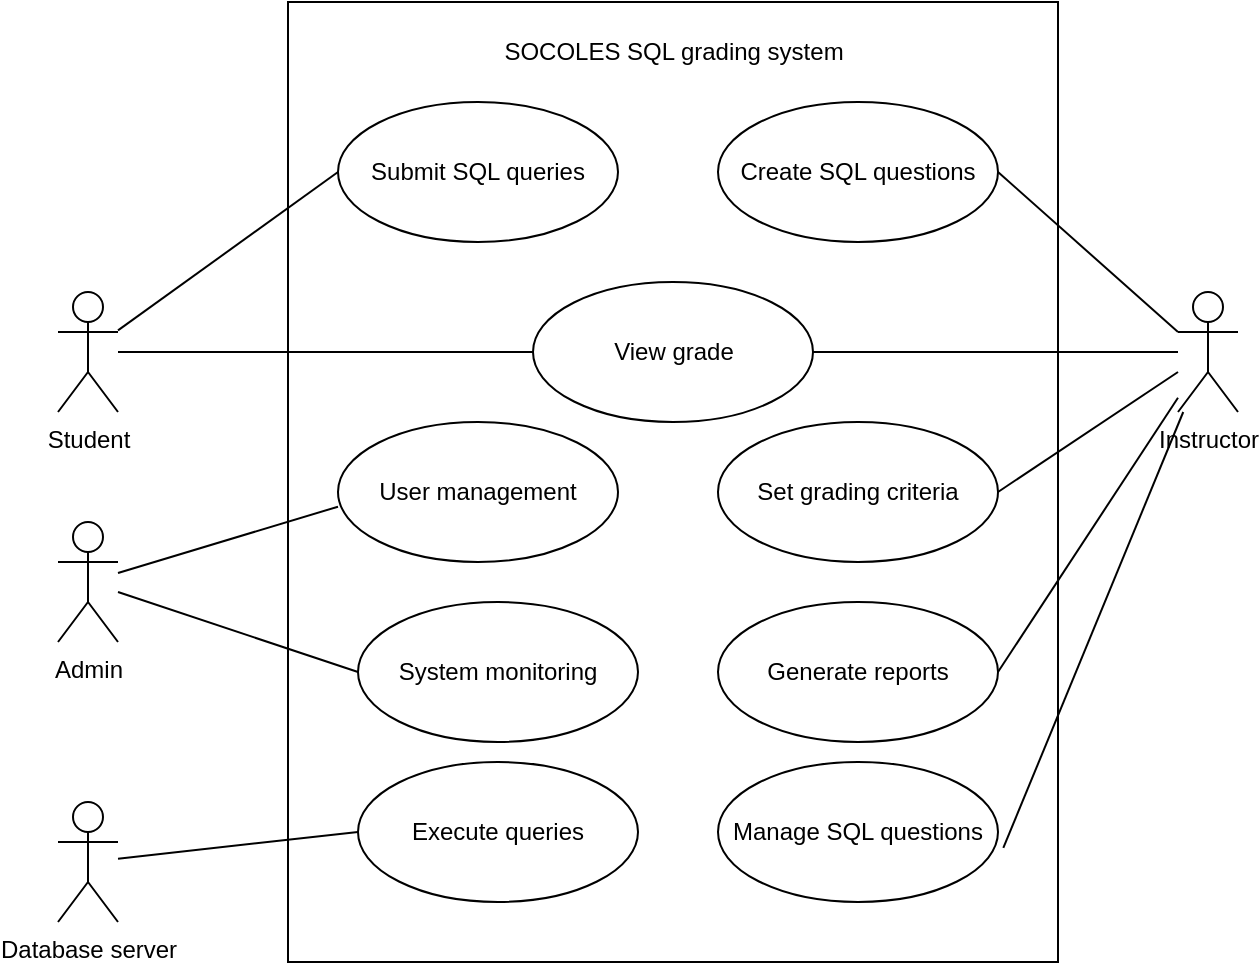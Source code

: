 <mxfile version="21.7.2" type="github" pages="5">
  <diagram name="use_case_diagram" id="K5QFB6ODwyQS_MXKduE2">
    <mxGraphModel dx="2074" dy="1131" grid="1" gridSize="10" guides="1" tooltips="1" connect="1" arrows="1" fold="1" page="1" pageScale="1" pageWidth="1100" pageHeight="850" math="0" shadow="0">
      <root>
        <mxCell id="0" />
        <mxCell id="1" parent="0" />
        <mxCell id="gqPCX6u2wLN93OPSgh7Q-28" value="" style="rounded=0;whiteSpace=wrap;html=1;fillColor=none;" parent="1" vertex="1">
          <mxGeometry x="345" y="160" width="385" height="480" as="geometry" />
        </mxCell>
        <mxCell id="gqPCX6u2wLN93OPSgh7Q-1" value="Student" style="shape=umlActor;verticalLabelPosition=bottom;verticalAlign=top;html=1;" parent="1" vertex="1">
          <mxGeometry x="230" y="305" width="30" height="60" as="geometry" />
        </mxCell>
        <mxCell id="gqPCX6u2wLN93OPSgh7Q-2" value="Submit SQL queries" style="ellipse;whiteSpace=wrap;html=1;" parent="1" vertex="1">
          <mxGeometry x="370" y="210" width="140" height="70" as="geometry" />
        </mxCell>
        <mxCell id="gqPCX6u2wLN93OPSgh7Q-3" value="View grade" style="ellipse;whiteSpace=wrap;html=1;" parent="1" vertex="1">
          <mxGeometry x="467.5" y="300" width="140" height="70" as="geometry" />
        </mxCell>
        <mxCell id="gqPCX6u2wLN93OPSgh7Q-7" value="" style="endArrow=none;html=1;rounded=0;entryX=0;entryY=0.5;entryDx=0;entryDy=0;" parent="1" source="gqPCX6u2wLN93OPSgh7Q-1" target="gqPCX6u2wLN93OPSgh7Q-2" edge="1">
          <mxGeometry width="50" height="50" relative="1" as="geometry">
            <mxPoint x="360" y="355" as="sourcePoint" />
            <mxPoint x="410" y="305" as="targetPoint" />
          </mxGeometry>
        </mxCell>
        <mxCell id="gqPCX6u2wLN93OPSgh7Q-8" value="Instructor" style="shape=umlActor;verticalLabelPosition=bottom;verticalAlign=top;html=1;" parent="1" vertex="1">
          <mxGeometry x="790" y="305" width="30" height="60" as="geometry" />
        </mxCell>
        <mxCell id="gqPCX6u2wLN93OPSgh7Q-9" value="" style="endArrow=none;html=1;rounded=0;entryX=0;entryY=0.5;entryDx=0;entryDy=0;" parent="1" source="gqPCX6u2wLN93OPSgh7Q-1" target="gqPCX6u2wLN93OPSgh7Q-3" edge="1">
          <mxGeometry width="50" height="50" relative="1" as="geometry">
            <mxPoint x="320" y="495" as="sourcePoint" />
            <mxPoint x="370" y="445" as="targetPoint" />
          </mxGeometry>
        </mxCell>
        <mxCell id="gqPCX6u2wLN93OPSgh7Q-10" value="" style="endArrow=none;html=1;rounded=0;exitX=1;exitY=0.5;exitDx=0;exitDy=0;" parent="1" source="gqPCX6u2wLN93OPSgh7Q-3" target="gqPCX6u2wLN93OPSgh7Q-8" edge="1">
          <mxGeometry width="50" height="50" relative="1" as="geometry">
            <mxPoint x="670" y="495" as="sourcePoint" />
            <mxPoint x="720" y="445" as="targetPoint" />
          </mxGeometry>
        </mxCell>
        <mxCell id="gqPCX6u2wLN93OPSgh7Q-11" value="Create SQL questions" style="ellipse;whiteSpace=wrap;html=1;" parent="1" vertex="1">
          <mxGeometry x="560" y="210" width="140" height="70" as="geometry" />
        </mxCell>
        <mxCell id="gqPCX6u2wLN93OPSgh7Q-12" value="Admin" style="shape=umlActor;verticalLabelPosition=bottom;verticalAlign=top;html=1;" parent="1" vertex="1">
          <mxGeometry x="230" y="420" width="30" height="60" as="geometry" />
        </mxCell>
        <mxCell id="gqPCX6u2wLN93OPSgh7Q-13" value="Database server" style="shape=umlActor;verticalLabelPosition=bottom;verticalAlign=top;html=1;" parent="1" vertex="1">
          <mxGeometry x="230" y="560" width="30" height="60" as="geometry" />
        </mxCell>
        <mxCell id="gqPCX6u2wLN93OPSgh7Q-14" value="Manage SQL questions" style="ellipse;whiteSpace=wrap;html=1;" parent="1" vertex="1">
          <mxGeometry x="560" y="540" width="140" height="70" as="geometry" />
        </mxCell>
        <mxCell id="gqPCX6u2wLN93OPSgh7Q-15" value="Set grading criteria" style="ellipse;whiteSpace=wrap;html=1;" parent="1" vertex="1">
          <mxGeometry x="560" y="370" width="140" height="70" as="geometry" />
        </mxCell>
        <mxCell id="gqPCX6u2wLN93OPSgh7Q-16" value="User management" style="ellipse;whiteSpace=wrap;html=1;" parent="1" vertex="1">
          <mxGeometry x="370" y="370" width="140" height="70" as="geometry" />
        </mxCell>
        <mxCell id="gqPCX6u2wLN93OPSgh7Q-17" value="System monitoring" style="ellipse;whiteSpace=wrap;html=1;" parent="1" vertex="1">
          <mxGeometry x="380" y="460" width="140" height="70" as="geometry" />
        </mxCell>
        <mxCell id="gqPCX6u2wLN93OPSgh7Q-18" value="Execute queries" style="ellipse;whiteSpace=wrap;html=1;" parent="1" vertex="1">
          <mxGeometry x="380" y="540" width="140" height="70" as="geometry" />
        </mxCell>
        <mxCell id="gqPCX6u2wLN93OPSgh7Q-19" value="Generate reports" style="ellipse;whiteSpace=wrap;html=1;" parent="1" vertex="1">
          <mxGeometry x="560" y="460" width="140" height="70" as="geometry" />
        </mxCell>
        <mxCell id="gqPCX6u2wLN93OPSgh7Q-20" value="" style="endArrow=none;html=1;rounded=0;exitX=1;exitY=0.5;exitDx=0;exitDy=0;" parent="1" source="gqPCX6u2wLN93OPSgh7Q-19" target="gqPCX6u2wLN93OPSgh7Q-8" edge="1">
          <mxGeometry width="50" height="50" relative="1" as="geometry">
            <mxPoint x="360" y="375" as="sourcePoint" />
            <mxPoint x="770" y="385" as="targetPoint" />
          </mxGeometry>
        </mxCell>
        <mxCell id="gqPCX6u2wLN93OPSgh7Q-21" value="" style="endArrow=none;html=1;rounded=0;exitX=1;exitY=0.5;exitDx=0;exitDy=0;entryX=0;entryY=0.333;entryDx=0;entryDy=0;entryPerimeter=0;" parent="1" source="gqPCX6u2wLN93OPSgh7Q-11" target="gqPCX6u2wLN93OPSgh7Q-8" edge="1">
          <mxGeometry width="50" height="50" relative="1" as="geometry">
            <mxPoint x="360" y="375" as="sourcePoint" />
            <mxPoint x="410" y="325" as="targetPoint" />
          </mxGeometry>
        </mxCell>
        <mxCell id="gqPCX6u2wLN93OPSgh7Q-22" value="" style="endArrow=none;html=1;rounded=0;exitX=1.019;exitY=0.614;exitDx=0;exitDy=0;exitPerimeter=0;" parent="1" source="gqPCX6u2wLN93OPSgh7Q-14" target="gqPCX6u2wLN93OPSgh7Q-8" edge="1">
          <mxGeometry width="50" height="50" relative="1" as="geometry">
            <mxPoint x="360" y="375" as="sourcePoint" />
            <mxPoint x="410" y="325" as="targetPoint" />
          </mxGeometry>
        </mxCell>
        <mxCell id="gqPCX6u2wLN93OPSgh7Q-23" value="" style="endArrow=none;html=1;rounded=0;exitX=1;exitY=0.5;exitDx=0;exitDy=0;" parent="1" source="gqPCX6u2wLN93OPSgh7Q-15" target="gqPCX6u2wLN93OPSgh7Q-8" edge="1">
          <mxGeometry width="50" height="50" relative="1" as="geometry">
            <mxPoint x="360" y="375" as="sourcePoint" />
            <mxPoint x="410" y="325" as="targetPoint" />
          </mxGeometry>
        </mxCell>
        <mxCell id="gqPCX6u2wLN93OPSgh7Q-24" value="" style="endArrow=none;html=1;rounded=0;exitX=0;exitY=0.605;exitDx=0;exitDy=0;exitPerimeter=0;" parent="1" source="gqPCX6u2wLN93OPSgh7Q-16" target="gqPCX6u2wLN93OPSgh7Q-12" edge="1">
          <mxGeometry width="50" height="50" relative="1" as="geometry">
            <mxPoint x="360" y="375" as="sourcePoint" />
            <mxPoint x="410" y="325" as="targetPoint" />
          </mxGeometry>
        </mxCell>
        <mxCell id="gqPCX6u2wLN93OPSgh7Q-25" value="" style="endArrow=none;html=1;rounded=0;entryX=0;entryY=0.5;entryDx=0;entryDy=0;" parent="1" source="gqPCX6u2wLN93OPSgh7Q-12" target="gqPCX6u2wLN93OPSgh7Q-17" edge="1">
          <mxGeometry width="50" height="50" relative="1" as="geometry">
            <mxPoint x="360" y="375" as="sourcePoint" />
            <mxPoint x="410" y="325" as="targetPoint" />
          </mxGeometry>
        </mxCell>
        <mxCell id="gqPCX6u2wLN93OPSgh7Q-26" value="" style="endArrow=none;html=1;rounded=0;exitX=0;exitY=0.5;exitDx=0;exitDy=0;" parent="1" source="gqPCX6u2wLN93OPSgh7Q-18" target="gqPCX6u2wLN93OPSgh7Q-13" edge="1">
          <mxGeometry width="50" height="50" relative="1" as="geometry">
            <mxPoint x="360" y="375" as="sourcePoint" />
            <mxPoint x="410" y="325" as="targetPoint" />
          </mxGeometry>
        </mxCell>
        <mxCell id="gqPCX6u2wLN93OPSgh7Q-29" value="SOCOLES SQL grading system" style="text;html=1;strokeColor=none;fillColor=none;align=center;verticalAlign=middle;whiteSpace=wrap;rounded=0;" parent="1" vertex="1">
          <mxGeometry x="437.5" y="170" width="200" height="30" as="geometry" />
        </mxCell>
      </root>
    </mxGraphModel>
  </diagram>
  <diagram id="BKdiOdD2DADcuT4MDQrx" name="student_activity_diagram">
    <mxGraphModel dx="2074" dy="1131" grid="1" gridSize="10" guides="1" tooltips="1" connect="1" arrows="1" fold="1" page="1" pageScale="1" pageWidth="1100" pageHeight="850" math="0" shadow="0">
      <root>
        <mxCell id="0" />
        <mxCell id="1" parent="0" />
        <mxCell id="b7tDfNSS2hKUfxKLz1on-4" value="" style="edgeStyle=orthogonalEdgeStyle;rounded=0;orthogonalLoop=1;jettySize=auto;html=1;" parent="1" source="F1yX7iIxj7R-M2cOFu5L-1" target="b7tDfNSS2hKUfxKLz1on-38" edge="1">
          <mxGeometry relative="1" as="geometry">
            <mxPoint x="395" y="230" as="targetPoint" />
          </mxGeometry>
        </mxCell>
        <mxCell id="F1yX7iIxj7R-M2cOFu5L-1" value="" style="ellipse;html=1;shape=startState;fillColor=#000000;strokeColor=#ff0000;" parent="1" vertex="1">
          <mxGeometry x="50" y="105" width="30" height="30" as="geometry" />
        </mxCell>
        <mxCell id="b7tDfNSS2hKUfxKLz1on-41" value="" style="edgeStyle=orthogonalEdgeStyle;rounded=0;orthogonalLoop=1;jettySize=auto;html=1;entryX=0;entryY=0.5;entryDx=0;entryDy=0;" parent="1" source="b7tDfNSS2hKUfxKLz1on-38" target="b7tDfNSS2hKUfxKLz1on-40" edge="1">
          <mxGeometry relative="1" as="geometry" />
        </mxCell>
        <mxCell id="b7tDfNSS2hKUfxKLz1on-38" value="Student logs in" style="rounded=1;whiteSpace=wrap;html=1;arcSize=40;fontColor=#000000;fillColor=#ffffc0;strokeColor=#ff0000;" parent="1" vertex="1">
          <mxGeometry x="190" y="100" width="120" height="40" as="geometry" />
        </mxCell>
        <mxCell id="b7tDfNSS2hKUfxKLz1on-47" value="" style="edgeStyle=orthogonalEdgeStyle;rounded=0;orthogonalLoop=1;jettySize=auto;html=1;" parent="1" source="b7tDfNSS2hKUfxKLz1on-40" target="b7tDfNSS2hKUfxKLz1on-46" edge="1">
          <mxGeometry relative="1" as="geometry" />
        </mxCell>
        <mxCell id="b7tDfNSS2hKUfxKLz1on-40" value="View available SQL questions" style="whiteSpace=wrap;html=1;fillColor=#ffffc0;strokeColor=#ff0000;fontColor=#000000;rounded=1;arcSize=40;" parent="1" vertex="1">
          <mxGeometry x="350" y="90" width="120" height="60" as="geometry" />
        </mxCell>
        <mxCell id="b7tDfNSS2hKUfxKLz1on-49" value="" style="edgeStyle=orthogonalEdgeStyle;rounded=0;orthogonalLoop=1;jettySize=auto;html=1;" parent="1" source="b7tDfNSS2hKUfxKLz1on-46" target="b7tDfNSS2hKUfxKLz1on-48" edge="1">
          <mxGeometry relative="1" as="geometry" />
        </mxCell>
        <mxCell id="b7tDfNSS2hKUfxKLz1on-46" value="Select a question to work on" style="whiteSpace=wrap;html=1;fillColor=#ffffc0;strokeColor=#ff0000;fontColor=#000000;rounded=1;arcSize=40;" parent="1" vertex="1">
          <mxGeometry x="520" y="90" width="120" height="60" as="geometry" />
        </mxCell>
        <mxCell id="b7tDfNSS2hKUfxKLz1on-51" value="" style="edgeStyle=orthogonalEdgeStyle;rounded=0;orthogonalLoop=1;jettySize=auto;html=1;" parent="1" source="b7tDfNSS2hKUfxKLz1on-48" target="b7tDfNSS2hKUfxKLz1on-50" edge="1">
          <mxGeometry relative="1" as="geometry" />
        </mxCell>
        <mxCell id="b7tDfNSS2hKUfxKLz1on-56" value="No" style="edgeLabel;html=1;align=center;verticalAlign=middle;resizable=0;points=[];" parent="b7tDfNSS2hKUfxKLz1on-51" vertex="1" connectable="0">
          <mxGeometry x="-0.007" y="-1" relative="1" as="geometry">
            <mxPoint as="offset" />
          </mxGeometry>
        </mxCell>
        <mxCell id="b7tDfNSS2hKUfxKLz1on-58" style="edgeStyle=orthogonalEdgeStyle;rounded=0;orthogonalLoop=1;jettySize=auto;html=1;entryX=0.5;entryY=0;entryDx=0;entryDy=0;exitX=0.5;exitY=0;exitDx=0;exitDy=0;" parent="1" source="b7tDfNSS2hKUfxKLz1on-48" target="b7tDfNSS2hKUfxKLz1on-46" edge="1">
          <mxGeometry relative="1" as="geometry">
            <Array as="points">
              <mxPoint x="727" y="30" />
              <mxPoint x="580" y="30" />
            </Array>
          </mxGeometry>
        </mxCell>
        <mxCell id="b7tDfNSS2hKUfxKLz1on-59" value="Yes" style="edgeLabel;html=1;align=center;verticalAlign=middle;resizable=0;points=[];" parent="b7tDfNSS2hKUfxKLz1on-58" vertex="1" connectable="0">
          <mxGeometry x="-0.097" y="-1" relative="1" as="geometry">
            <mxPoint as="offset" />
          </mxGeometry>
        </mxCell>
        <mxCell id="b7tDfNSS2hKUfxKLz1on-48" value="More questions?" style="rhombus;whiteSpace=wrap;html=1;fillColor=#ffffc0;strokeColor=#ff0000;fontColor=#000000;rounded=1;arcSize=40;" parent="1" vertex="1">
          <mxGeometry x="687" y="80" width="80" height="80" as="geometry" />
        </mxCell>
        <mxCell id="b7tDfNSS2hKUfxKLz1on-53" value="" style="edgeStyle=orthogonalEdgeStyle;rounded=0;orthogonalLoop=1;jettySize=auto;html=1;" parent="1" source="b7tDfNSS2hKUfxKLz1on-50" target="b7tDfNSS2hKUfxKLz1on-52" edge="1">
          <mxGeometry relative="1" as="geometry" />
        </mxCell>
        <mxCell id="b7tDfNSS2hKUfxKLz1on-50" value="Submit queries for grading" style="whiteSpace=wrap;html=1;fillColor=#ffffc0;strokeColor=#ff0000;fontColor=#000000;rounded=1;arcSize=40;" parent="1" vertex="1">
          <mxGeometry x="840" y="90" width="120" height="60" as="geometry" />
        </mxCell>
        <mxCell id="b7tDfNSS2hKUfxKLz1on-55" value="" style="edgeStyle=orthogonalEdgeStyle;rounded=0;orthogonalLoop=1;jettySize=auto;html=1;" parent="1" source="b7tDfNSS2hKUfxKLz1on-52" target="b7tDfNSS2hKUfxKLz1on-54" edge="1">
          <mxGeometry relative="1" as="geometry" />
        </mxCell>
        <mxCell id="b7tDfNSS2hKUfxKLz1on-57" value="Grade and feedback" style="edgeLabel;html=1;align=center;verticalAlign=middle;resizable=0;points=[];" parent="b7tDfNSS2hKUfxKLz1on-55" vertex="1" connectable="0">
          <mxGeometry x="-0.208" y="-1" relative="1" as="geometry">
            <mxPoint as="offset" />
          </mxGeometry>
        </mxCell>
        <mxCell id="b7tDfNSS2hKUfxKLz1on-52" value="Grading&lt;br&gt;&amp;lt;To be expanded&amp;gt;" style="whiteSpace=wrap;html=1;fillColor=#ffffc0;strokeColor=#ff0000;fontColor=#000000;rounded=1;arcSize=40;gradientColor=none;dashed=1;dashPattern=1 4;" parent="1" vertex="1">
          <mxGeometry x="840" y="188" width="120" height="60" as="geometry" />
        </mxCell>
        <mxCell id="b7tDfNSS2hKUfxKLz1on-61" value="" style="edgeStyle=orthogonalEdgeStyle;rounded=0;orthogonalLoop=1;jettySize=auto;html=1;" parent="1" source="b7tDfNSS2hKUfxKLz1on-54" target="b7tDfNSS2hKUfxKLz1on-60" edge="1">
          <mxGeometry relative="1" as="geometry" />
        </mxCell>
        <mxCell id="b7tDfNSS2hKUfxKLz1on-54" value="Notify student of grading outcome" style="whiteSpace=wrap;html=1;fillColor=#ffffc0;strokeColor=#ff0000;fontColor=#000000;rounded=1;arcSize=40;" parent="1" vertex="1">
          <mxGeometry x="570" y="190" width="120" height="60" as="geometry" />
        </mxCell>
        <mxCell id="b7tDfNSS2hKUfxKLz1on-63" value="" style="edgeStyle=orthogonalEdgeStyle;rounded=0;orthogonalLoop=1;jettySize=auto;html=1;" parent="1" source="b7tDfNSS2hKUfxKLz1on-60" target="b7tDfNSS2hKUfxKLz1on-62" edge="1">
          <mxGeometry relative="1" as="geometry" />
        </mxCell>
        <mxCell id="b7tDfNSS2hKUfxKLz1on-60" value="Review grade and feedback given" style="whiteSpace=wrap;html=1;fillColor=#ffffc0;strokeColor=#ff0000;fontColor=#000000;rounded=1;arcSize=40;" parent="1" vertex="1">
          <mxGeometry x="410" y="190" width="120" height="60" as="geometry" />
        </mxCell>
        <mxCell id="b7tDfNSS2hKUfxKLz1on-65" value="" style="edgeStyle=orthogonalEdgeStyle;rounded=0;orthogonalLoop=1;jettySize=auto;html=1;" parent="1" source="b7tDfNSS2hKUfxKLz1on-62" target="b7tDfNSS2hKUfxKLz1on-64" edge="1">
          <mxGeometry relative="1" as="geometry" />
        </mxCell>
        <mxCell id="b7tDfNSS2hKUfxKLz1on-66" value="No" style="edgeLabel;html=1;align=center;verticalAlign=middle;resizable=0;points=[];" parent="b7tDfNSS2hKUfxKLz1on-65" vertex="1" connectable="0">
          <mxGeometry x="-0.059" relative="1" as="geometry">
            <mxPoint as="offset" />
          </mxGeometry>
        </mxCell>
        <mxCell id="b7tDfNSS2hKUfxKLz1on-71" value="" style="edgeStyle=orthogonalEdgeStyle;rounded=0;orthogonalLoop=1;jettySize=auto;html=1;" parent="1" source="b7tDfNSS2hKUfxKLz1on-62" target="b7tDfNSS2hKUfxKLz1on-70" edge="1">
          <mxGeometry relative="1" as="geometry" />
        </mxCell>
        <mxCell id="7M0HMzCh2Cs9HQLZpYsI-1" value="Yes" style="edgeLabel;html=1;align=center;verticalAlign=middle;resizable=0;points=[];" vertex="1" connectable="0" parent="b7tDfNSS2hKUfxKLz1on-71">
          <mxGeometry x="-0.2" y="-2" relative="1" as="geometry">
            <mxPoint as="offset" />
          </mxGeometry>
        </mxCell>
        <mxCell id="b7tDfNSS2hKUfxKLz1on-62" value="Satisfied" style="rhombus;whiteSpace=wrap;html=1;fillColor=#ffffc0;strokeColor=#ff0000;fontColor=#000000;rounded=1;arcSize=40;" parent="1" vertex="1">
          <mxGeometry x="430" y="300" width="80" height="80" as="geometry" />
        </mxCell>
        <mxCell id="b7tDfNSS2hKUfxKLz1on-68" value="" style="edgeStyle=orthogonalEdgeStyle;rounded=0;orthogonalLoop=1;jettySize=auto;html=1;" parent="1" source="b7tDfNSS2hKUfxKLz1on-64" target="b7tDfNSS2hKUfxKLz1on-67" edge="1">
          <mxGeometry relative="1" as="geometry" />
        </mxCell>
        <mxCell id="b7tDfNSS2hKUfxKLz1on-64" value="Write a complaint" style="whiteSpace=wrap;html=1;fillColor=#ffffc0;strokeColor=#ff0000;fontColor=#000000;rounded=1;arcSize=40;" parent="1" vertex="1">
          <mxGeometry x="590" y="310" width="120" height="60" as="geometry" />
        </mxCell>
        <mxCell id="b7tDfNSS2hKUfxKLz1on-69" style="edgeStyle=orthogonalEdgeStyle;rounded=0;orthogonalLoop=1;jettySize=auto;html=1;entryX=0.5;entryY=1;entryDx=0;entryDy=0;exitX=0.5;exitY=0;exitDx=0;exitDy=0;" parent="1" source="b7tDfNSS2hKUfxKLz1on-67" target="b7tDfNSS2hKUfxKLz1on-54" edge="1">
          <mxGeometry relative="1" as="geometry" />
        </mxCell>
        <mxCell id="7M0HMzCh2Cs9HQLZpYsI-2" value="Grade and feedback" style="edgeLabel;html=1;align=center;verticalAlign=middle;resizable=0;points=[];" vertex="1" connectable="0" parent="b7tDfNSS2hKUfxKLz1on-69">
          <mxGeometry x="0.026" y="-3" relative="1" as="geometry">
            <mxPoint as="offset" />
          </mxGeometry>
        </mxCell>
        <mxCell id="b7tDfNSS2hKUfxKLz1on-67" value="Manual grading&lt;br&gt;&amp;lt;To be expanded&amp;gt;" style="whiteSpace=wrap;html=1;fillColor=#ffffc0;strokeColor=#ff0000;fontColor=#000000;rounded=1;arcSize=40;dashed=1;dashPattern=1 4;" parent="1" vertex="1">
          <mxGeometry x="840" y="310" width="120" height="60" as="geometry" />
        </mxCell>
        <mxCell id="b7tDfNSS2hKUfxKLz1on-73" value="" style="edgeStyle=orthogonalEdgeStyle;rounded=0;orthogonalLoop=1;jettySize=auto;html=1;" parent="1" source="b7tDfNSS2hKUfxKLz1on-70" target="b7tDfNSS2hKUfxKLz1on-72" edge="1">
          <mxGeometry relative="1" as="geometry" />
        </mxCell>
        <mxCell id="b7tDfNSS2hKUfxKLz1on-70" value="Review grading process" style="whiteSpace=wrap;html=1;fillColor=#ffffc0;strokeColor=#ff0000;fontColor=#000000;rounded=1;arcSize=40;" parent="1" vertex="1">
          <mxGeometry x="260" y="310" width="120" height="60" as="geometry" />
        </mxCell>
        <mxCell id="b7tDfNSS2hKUfxKLz1on-75" style="edgeStyle=orthogonalEdgeStyle;rounded=0;orthogonalLoop=1;jettySize=auto;html=1;entryX=0.5;entryY=1;entryDx=0;entryDy=0;" parent="1" source="b7tDfNSS2hKUfxKLz1on-72" target="b7tDfNSS2hKUfxKLz1on-74" edge="1">
          <mxGeometry relative="1" as="geometry" />
        </mxCell>
        <mxCell id="b7tDfNSS2hKUfxKLz1on-72" value="Save review" style="whiteSpace=wrap;html=1;fillColor=#ffffc0;strokeColor=#ff0000;fontColor=#000000;rounded=1;arcSize=40;" parent="1" vertex="1">
          <mxGeometry x="90" y="310" width="120" height="60" as="geometry" />
        </mxCell>
        <mxCell id="b7tDfNSS2hKUfxKLz1on-74" value="" style="ellipse;html=1;shape=endState;fillColor=#000000;strokeColor=#ff0000;" parent="1" vertex="1">
          <mxGeometry x="135" y="240" width="30" height="30" as="geometry" />
        </mxCell>
      </root>
    </mxGraphModel>
  </diagram>
  <diagram id="_tO7BsSuiXUsQgSbml2h" name="model_queries_activity_diagram">
    <mxGraphModel dx="2074" dy="1131" grid="1" gridSize="10" guides="1" tooltips="1" connect="1" arrows="1" fold="1" page="1" pageScale="1" pageWidth="1100" pageHeight="850" math="0" shadow="0">
      <root>
        <mxCell id="0" />
        <mxCell id="1" parent="0" />
        <mxCell id="vMhbMT2B7K8jtau2T5D6-10" style="edgeStyle=orthogonalEdgeStyle;rounded=0;orthogonalLoop=1;jettySize=auto;html=1;entryX=0;entryY=0.5;entryDx=0;entryDy=0;" parent="1" source="vMhbMT2B7K8jtau2T5D6-1" target="vMhbMT2B7K8jtau2T5D6-8" edge="1">
          <mxGeometry relative="1" as="geometry" />
        </mxCell>
        <mxCell id="vMhbMT2B7K8jtau2T5D6-11" value="Model queries" style="edgeLabel;html=1;align=center;verticalAlign=middle;resizable=0;points=[];" parent="vMhbMT2B7K8jtau2T5D6-10" vertex="1" connectable="0">
          <mxGeometry x="0.417" y="-3" relative="1" as="geometry">
            <mxPoint x="-26" as="offset" />
          </mxGeometry>
        </mxCell>
        <mxCell id="vMhbMT2B7K8jtau2T5D6-1" value="" style="ellipse;html=1;shape=startState;fillColor=#000000;strokeColor=#ff0000;" parent="1" vertex="1">
          <mxGeometry x="70" y="32" width="30" height="30" as="geometry" />
        </mxCell>
        <mxCell id="Pt6GJYVAmNEWMyFD2yqu-3" value="" style="edgeStyle=orthogonalEdgeStyle;rounded=0;orthogonalLoop=1;jettySize=auto;html=1;entryX=0;entryY=0.5;entryDx=0;entryDy=0;" parent="1" source="vMhbMT2B7K8jtau2T5D6-8" target="Pt6GJYVAmNEWMyFD2yqu-4" edge="1">
          <mxGeometry relative="1" as="geometry">
            <mxPoint x="485" y="182" as="targetPoint" />
          </mxGeometry>
        </mxCell>
        <mxCell id="vMhbMT2B7K8jtau2T5D6-8" value="Wait for all queries" style="rounded=1;whiteSpace=wrap;html=1;arcSize=40;fontColor=#000000;fillColor=#ffffc0;strokeColor=#ff0000;" parent="1" vertex="1">
          <mxGeometry x="234" y="27" width="120" height="40" as="geometry" />
        </mxCell>
        <mxCell id="Pt6GJYVAmNEWMyFD2yqu-8" value="" style="edgeStyle=orthogonalEdgeStyle;rounded=0;orthogonalLoop=1;jettySize=auto;html=1;" parent="1" source="Pt6GJYVAmNEWMyFD2yqu-4" target="Pt6GJYVAmNEWMyFD2yqu-7" edge="1">
          <mxGeometry relative="1" as="geometry" />
        </mxCell>
        <mxCell id="Pt6GJYVAmNEWMyFD2yqu-4" value="Fetch query&amp;nbsp;" style="whiteSpace=wrap;html=1;fillColor=#ffffc0;strokeColor=#ff0000;fontColor=#000000;rounded=1;arcSize=40;" parent="1" vertex="1">
          <mxGeometry x="396" y="17" width="120" height="60" as="geometry" />
        </mxCell>
        <mxCell id="amM6yZLe_jGc_D2cL5Lo-3" style="edgeStyle=orthogonalEdgeStyle;rounded=0;orthogonalLoop=1;jettySize=auto;html=1;entryX=0.5;entryY=0;entryDx=0;entryDy=0;" edge="1" parent="1" source="Pt6GJYVAmNEWMyFD2yqu-7" target="Pt6GJYVAmNEWMyFD2yqu-14">
          <mxGeometry relative="1" as="geometry" />
        </mxCell>
        <mxCell id="amM6yZLe_jGc_D2cL5Lo-4" value="Yes" style="edgeLabel;html=1;align=center;verticalAlign=middle;resizable=0;points=[];" vertex="1" connectable="0" parent="amM6yZLe_jGc_D2cL5Lo-3">
          <mxGeometry x="-0.287" relative="1" as="geometry">
            <mxPoint y="-4" as="offset" />
          </mxGeometry>
        </mxCell>
        <mxCell id="amM6yZLe_jGc_D2cL5Lo-5" style="edgeStyle=orthogonalEdgeStyle;rounded=0;orthogonalLoop=1;jettySize=auto;html=1;" edge="1" parent="1" source="Pt6GJYVAmNEWMyFD2yqu-7" target="dd6czuQb73cUSp7vRstK-34">
          <mxGeometry relative="1" as="geometry">
            <Array as="points">
              <mxPoint x="630" y="110" />
              <mxPoint x="500" y="110" />
            </Array>
          </mxGeometry>
        </mxCell>
        <mxCell id="amM6yZLe_jGc_D2cL5Lo-6" style="edgeStyle=orthogonalEdgeStyle;rounded=0;orthogonalLoop=1;jettySize=auto;html=1;entryX=0.5;entryY=0;entryDx=0;entryDy=0;" edge="1" parent="1" source="Pt6GJYVAmNEWMyFD2yqu-7" target="Pt6GJYVAmNEWMyFD2yqu-16">
          <mxGeometry relative="1" as="geometry">
            <Array as="points">
              <mxPoint x="630" y="110" />
              <mxPoint x="765" y="110" />
            </Array>
          </mxGeometry>
        </mxCell>
        <mxCell id="amM6yZLe_jGc_D2cL5Lo-7" style="edgeStyle=orthogonalEdgeStyle;rounded=0;orthogonalLoop=1;jettySize=auto;html=1;" edge="1" parent="1" source="Pt6GJYVAmNEWMyFD2yqu-7" target="Pt6GJYVAmNEWMyFD2yqu-19">
          <mxGeometry relative="1" as="geometry">
            <Array as="points">
              <mxPoint x="630" y="110" />
              <mxPoint x="900" y="110" />
            </Array>
          </mxGeometry>
        </mxCell>
        <mxCell id="amM6yZLe_jGc_D2cL5Lo-8" style="edgeStyle=orthogonalEdgeStyle;rounded=0;orthogonalLoop=1;jettySize=auto;html=1;entryX=0;entryY=0.5;entryDx=0;entryDy=0;" edge="1" parent="1" source="Pt6GJYVAmNEWMyFD2yqu-7" target="Pt6GJYVAmNEWMyFD2yqu-9">
          <mxGeometry relative="1" as="geometry" />
        </mxCell>
        <mxCell id="amM6yZLe_jGc_D2cL5Lo-9" value="No" style="edgeLabel;html=1;align=center;verticalAlign=middle;resizable=0;points=[];" vertex="1" connectable="0" parent="amM6yZLe_jGc_D2cL5Lo-8">
          <mxGeometry x="-0.406" relative="1" as="geometry">
            <mxPoint y="1" as="offset" />
          </mxGeometry>
        </mxCell>
        <mxCell id="Pt6GJYVAmNEWMyFD2yqu-7" value="Is it parseable?" style="rhombus;whiteSpace=wrap;html=1;fillColor=#ffffc0;strokeColor=#ff0000;fontColor=#000000;rounded=1;arcSize=40;" parent="1" vertex="1">
          <mxGeometry x="590" y="6.5" width="80" height="80" as="geometry" />
        </mxCell>
        <mxCell id="Pt6GJYVAmNEWMyFD2yqu-12" value="" style="edgeStyle=orthogonalEdgeStyle;rounded=0;orthogonalLoop=1;jettySize=auto;html=1;" parent="1" source="Pt6GJYVAmNEWMyFD2yqu-9" target="Pt6GJYVAmNEWMyFD2yqu-11" edge="1">
          <mxGeometry relative="1" as="geometry" />
        </mxCell>
        <mxCell id="Pt6GJYVAmNEWMyFD2yqu-9" value="Delete query" style="whiteSpace=wrap;html=1;fillColor=#ffffc0;strokeColor=#ff0000;fontColor=#000000;rounded=1;arcSize=40;" parent="1" vertex="1">
          <mxGeometry x="720" y="17" width="120" height="60" as="geometry" />
        </mxCell>
        <mxCell id="Pt6GJYVAmNEWMyFD2yqu-11" value="Alert instructor" style="whiteSpace=wrap;html=1;fillColor=#ffffc0;strokeColor=#ff0000;fontColor=#000000;rounded=1;arcSize=40;" parent="1" vertex="1">
          <mxGeometry x="870" y="17" width="120" height="60" as="geometry" />
        </mxCell>
        <mxCell id="Pt6GJYVAmNEWMyFD2yqu-59" style="edgeStyle=orthogonalEdgeStyle;rounded=0;orthogonalLoop=1;jettySize=auto;html=1;" parent="1" source="Pt6GJYVAmNEWMyFD2yqu-14" target="Pt6GJYVAmNEWMyFD2yqu-58" edge="1">
          <mxGeometry relative="1" as="geometry" />
        </mxCell>
        <mxCell id="Pt6GJYVAmNEWMyFD2yqu-14" value="Create AST" style="whiteSpace=wrap;html=1;fillColor=#ffffc0;strokeColor=#ff0000;fontColor=#000000;rounded=1;arcSize=40;" parent="1" vertex="1">
          <mxGeometry x="570" y="130" width="120" height="60" as="geometry" />
        </mxCell>
        <mxCell id="Pt6GJYVAmNEWMyFD2yqu-62" style="edgeStyle=orthogonalEdgeStyle;rounded=0;orthogonalLoop=1;jettySize=auto;html=1;" parent="1" source="Pt6GJYVAmNEWMyFD2yqu-16" target="Pt6GJYVAmNEWMyFD2yqu-60" edge="1">
          <mxGeometry relative="1" as="geometry" />
        </mxCell>
        <mxCell id="Pt6GJYVAmNEWMyFD2yqu-16" value="Fingerprint" style="whiteSpace=wrap;html=1;fillColor=#ffffc0;strokeColor=#ff0000;fontColor=#000000;rounded=1;arcSize=40;" parent="1" vertex="1">
          <mxGeometry x="705" y="130" width="120" height="60" as="geometry" />
        </mxCell>
        <mxCell id="Pt6GJYVAmNEWMyFD2yqu-63" style="edgeStyle=orthogonalEdgeStyle;rounded=0;orthogonalLoop=1;jettySize=auto;html=1;" parent="1" source="Pt6GJYVAmNEWMyFD2yqu-19" target="Pt6GJYVAmNEWMyFD2yqu-61" edge="1">
          <mxGeometry relative="1" as="geometry" />
        </mxCell>
        <mxCell id="Pt6GJYVAmNEWMyFD2yqu-19" value="Execute" style="whiteSpace=wrap;html=1;fillColor=#ffffc0;strokeColor=#ff0000;fontColor=#000000;rounded=1;arcSize=40;" parent="1" vertex="1">
          <mxGeometry x="840" y="131" width="120" height="60" as="geometry" />
        </mxCell>
        <mxCell id="Pt6GJYVAmNEWMyFD2yqu-123" style="edgeStyle=orthogonalEdgeStyle;rounded=0;orthogonalLoop=1;jettySize=auto;html=1;entryX=0.5;entryY=0;entryDx=0;entryDy=0;" parent="1" source="Pt6GJYVAmNEWMyFD2yqu-42" target="Pt6GJYVAmNEWMyFD2yqu-45" edge="1">
          <mxGeometry relative="1" as="geometry" />
        </mxCell>
        <mxCell id="dd6czuQb73cUSp7vRstK-1" value="Yes" style="edgeLabel;html=1;align=center;verticalAlign=middle;resizable=0;points=[];" parent="Pt6GJYVAmNEWMyFD2yqu-123" vertex="1" connectable="0">
          <mxGeometry x="-0.267" y="1" relative="1" as="geometry">
            <mxPoint as="offset" />
          </mxGeometry>
        </mxCell>
        <mxCell id="dd6czuQb73cUSp7vRstK-5" value="" style="edgeStyle=orthogonalEdgeStyle;rounded=0;orthogonalLoop=1;jettySize=auto;html=1;" parent="1" source="Pt6GJYVAmNEWMyFD2yqu-42" target="dd6czuQb73cUSp7vRstK-4" edge="1">
          <mxGeometry relative="1" as="geometry" />
        </mxCell>
        <mxCell id="dd6czuQb73cUSp7vRstK-6" value="No" style="edgeLabel;html=1;align=center;verticalAlign=middle;resizable=0;points=[];" parent="dd6czuQb73cUSp7vRstK-5" vertex="1" connectable="0">
          <mxGeometry x="0.233" relative="1" as="geometry">
            <mxPoint as="offset" />
          </mxGeometry>
        </mxCell>
        <mxCell id="Pt6GJYVAmNEWMyFD2yqu-42" value="one of parseable&lt;br&gt;queries?" style="rhombus;whiteSpace=wrap;html=1;fillColor=#ffffc0;strokeColor=#ff0000;fontColor=#000000;rounded=1;arcSize=40;" parent="1" vertex="1">
          <mxGeometry x="260" y="2399" width="80" height="80" as="geometry" />
        </mxCell>
        <mxCell id="Pt6GJYVAmNEWMyFD2yqu-50" value="" style="edgeStyle=orthogonalEdgeStyle;rounded=0;orthogonalLoop=1;jettySize=auto;html=1;" parent="1" source="Pt6GJYVAmNEWMyFD2yqu-45" target="Pt6GJYVAmNEWMyFD2yqu-49" edge="1">
          <mxGeometry relative="1" as="geometry">
            <Array as="points">
              <mxPoint x="340" y="2629" />
              <mxPoint x="340" y="2629" />
            </Array>
          </mxGeometry>
        </mxCell>
        <mxCell id="Pt6GJYVAmNEWMyFD2yqu-45" value="Compare" style="whiteSpace=wrap;html=1;fillColor=#ffffc0;strokeColor=#ff0000;fontColor=#000000;rounded=1;arcSize=40;" parent="1" vertex="1">
          <mxGeometry x="240" y="2529" width="120" height="60" as="geometry" />
        </mxCell>
        <mxCell id="Pt6GJYVAmNEWMyFD2yqu-52" value="" style="edgeStyle=orthogonalEdgeStyle;rounded=0;orthogonalLoop=1;jettySize=auto;html=1;" parent="1" source="Pt6GJYVAmNEWMyFD2yqu-49" target="Pt6GJYVAmNEWMyFD2yqu-51" edge="1">
          <mxGeometry relative="1" as="geometry" />
        </mxCell>
        <mxCell id="Pt6GJYVAmNEWMyFD2yqu-55" value="Yes" style="edgeLabel;html=1;align=center;verticalAlign=middle;resizable=0;points=[];" parent="Pt6GJYVAmNEWMyFD2yqu-52" vertex="1" connectable="0">
          <mxGeometry x="-0.233" relative="1" as="geometry">
            <mxPoint as="offset" />
          </mxGeometry>
        </mxCell>
        <mxCell id="Pt6GJYVAmNEWMyFD2yqu-54" value="" style="edgeStyle=orthogonalEdgeStyle;rounded=0;orthogonalLoop=1;jettySize=auto;html=1;" parent="1" source="Pt6GJYVAmNEWMyFD2yqu-49" target="Pt6GJYVAmNEWMyFD2yqu-53" edge="1">
          <mxGeometry relative="1" as="geometry" />
        </mxCell>
        <mxCell id="Pt6GJYVAmNEWMyFD2yqu-56" value="No" style="edgeLabel;html=1;align=center;verticalAlign=middle;resizable=0;points=[];" parent="Pt6GJYVAmNEWMyFD2yqu-54" vertex="1" connectable="0">
          <mxGeometry x="-0.35" y="-2" relative="1" as="geometry">
            <mxPoint as="offset" />
          </mxGeometry>
        </mxCell>
        <mxCell id="Pt6GJYVAmNEWMyFD2yqu-49" value="Same text?" style="rhombus;whiteSpace=wrap;html=1;fillColor=#ffffc0;strokeColor=#ff0000;fontColor=#000000;rounded=1;arcSize=40;" parent="1" vertex="1">
          <mxGeometry x="300" y="2639" width="80" height="80" as="geometry" />
        </mxCell>
        <mxCell id="Pt6GJYVAmNEWMyFD2yqu-126" style="edgeStyle=orthogonalEdgeStyle;rounded=0;orthogonalLoop=1;jettySize=auto;html=1;exitX=1;exitY=0.5;exitDx=0;exitDy=0;" parent="1" source="Pt6GJYVAmNEWMyFD2yqu-51" target="Pt6GJYVAmNEWMyFD2yqu-125" edge="1">
          <mxGeometry relative="1" as="geometry" />
        </mxCell>
        <mxCell id="dd6czuQb73cUSp7vRstK-3" style="edgeStyle=orthogonalEdgeStyle;rounded=0;orthogonalLoop=1;jettySize=auto;html=1;entryX=0.5;entryY=1;entryDx=0;entryDy=0;" parent="1" source="Pt6GJYVAmNEWMyFD2yqu-51" target="dd6czuQb73cUSp7vRstK-2" edge="1">
          <mxGeometry relative="1" as="geometry" />
        </mxCell>
        <mxCell id="Pt6GJYVAmNEWMyFD2yqu-51" value="Mark correct" style="whiteSpace=wrap;html=1;fillColor=#ffffc0;strokeColor=#ff0000;fontColor=#000000;rounded=1;arcSize=40;" parent="1" vertex="1">
          <mxGeometry x="430" y="2650" width="120" height="60" as="geometry" />
        </mxCell>
        <mxCell id="Pt6GJYVAmNEWMyFD2yqu-128" value="" style="edgeStyle=orthogonalEdgeStyle;rounded=0;orthogonalLoop=1;jettySize=auto;html=1;" parent="1" source="Pt6GJYVAmNEWMyFD2yqu-53" target="Pt6GJYVAmNEWMyFD2yqu-127" edge="1">
          <mxGeometry relative="1" as="geometry" />
        </mxCell>
        <mxCell id="Pt6GJYVAmNEWMyFD2yqu-53" value="Compare" style="whiteSpace=wrap;html=1;fillColor=#ffffc0;strokeColor=#ff0000;fontColor=#000000;rounded=1;arcSize=40;" parent="1" vertex="1">
          <mxGeometry x="280" y="2769" width="120" height="60" as="geometry" />
        </mxCell>
        <mxCell id="dd6czuQb73cUSp7vRstK-109" style="edgeStyle=orthogonalEdgeStyle;rounded=0;orthogonalLoop=1;jettySize=auto;html=1;entryX=0.5;entryY=0;entryDx=0;entryDy=0;" parent="1" source="Pt6GJYVAmNEWMyFD2yqu-58" target="55IkEZltrYL_3cAIpjH0-3" edge="1">
          <mxGeometry relative="1" as="geometry">
            <mxPoint x="635" y="453" as="targetPoint" />
          </mxGeometry>
        </mxCell>
        <mxCell id="Pt6GJYVAmNEWMyFD2yqu-58" value="«datastore»&lt;br&gt;&lt;b&gt;Model AST&lt;/b&gt;" style="html=1;whiteSpace=wrap;" parent="1" vertex="1">
          <mxGeometry x="575" y="217" width="110" height="50" as="geometry" />
        </mxCell>
        <mxCell id="dd6czuQb73cUSp7vRstK-110" style="edgeStyle=orthogonalEdgeStyle;rounded=0;orthogonalLoop=1;jettySize=auto;html=1;entryX=0.5;entryY=0;entryDx=0;entryDy=0;" parent="1" source="Pt6GJYVAmNEWMyFD2yqu-60" target="55IkEZltrYL_3cAIpjH0-3" edge="1">
          <mxGeometry relative="1" as="geometry">
            <mxPoint x="635" y="453" as="targetPoint" />
          </mxGeometry>
        </mxCell>
        <mxCell id="Pt6GJYVAmNEWMyFD2yqu-60" value="«datastore»&lt;br&gt;&lt;b&gt;Model Fingerprint&lt;/b&gt;" style="html=1;whiteSpace=wrap;" parent="1" vertex="1">
          <mxGeometry x="710" y="217" width="110" height="50" as="geometry" />
        </mxCell>
        <mxCell id="amM6yZLe_jGc_D2cL5Lo-11" style="edgeStyle=orthogonalEdgeStyle;rounded=0;orthogonalLoop=1;jettySize=auto;html=1;" edge="1" parent="1" source="Pt6GJYVAmNEWMyFD2yqu-61" target="55IkEZltrYL_3cAIpjH0-3">
          <mxGeometry relative="1" as="geometry">
            <Array as="points">
              <mxPoint x="900" y="300" />
              <mxPoint x="696" y="300" />
            </Array>
          </mxGeometry>
        </mxCell>
        <mxCell id="Pt6GJYVAmNEWMyFD2yqu-61" value="«datastore»&lt;br&gt;&lt;b&gt;Model Output&lt;/b&gt;" style="html=1;whiteSpace=wrap;" parent="1" vertex="1">
          <mxGeometry x="845" y="217" width="110" height="50" as="geometry" />
        </mxCell>
        <mxCell id="55IkEZltrYL_3cAIpjH0-2" style="edgeStyle=orthogonalEdgeStyle;rounded=0;orthogonalLoop=1;jettySize=auto;html=1;entryX=0.5;entryY=1;entryDx=0;entryDy=0;exitX=0.5;exitY=0;exitDx=0;exitDy=0;" edge="1" parent="1" source="Pt6GJYVAmNEWMyFD2yqu-65" target="55IkEZltrYL_3cAIpjH0-1">
          <mxGeometry relative="1" as="geometry">
            <mxPoint x="211" y="262.5" as="sourcePoint" />
          </mxGeometry>
        </mxCell>
        <mxCell id="Pt6GJYVAmNEWMyFD2yqu-65" value="«datastore»&lt;br&gt;&lt;b&gt;Model query&lt;/b&gt;" style="html=1;whiteSpace=wrap;" parent="1" vertex="1">
          <mxGeometry x="140" y="232" width="110" height="50" as="geometry" />
        </mxCell>
        <mxCell id="55IkEZltrYL_3cAIpjH0-13" style="edgeStyle=orthogonalEdgeStyle;rounded=0;orthogonalLoop=1;jettySize=auto;html=1;entryX=1;entryY=0.5;entryDx=0;entryDy=0;" edge="1" parent="1" source="Pt6GJYVAmNEWMyFD2yqu-79" target="Pt6GJYVAmNEWMyFD2yqu-83">
          <mxGeometry relative="1" as="geometry" />
        </mxCell>
        <mxCell id="Pt6GJYVAmNEWMyFD2yqu-79" value="fetch&amp;nbsp; query" style="whiteSpace=wrap;html=1;fillColor=#ffffc0;strokeColor=#ff0000;fontColor=#000000;rounded=1;arcSize=40;" parent="1" vertex="1">
          <mxGeometry x="790" y="410" width="120" height="60" as="geometry" />
        </mxCell>
        <mxCell id="Pt6GJYVAmNEWMyFD2yqu-90" value="" style="edgeStyle=orthogonalEdgeStyle;rounded=0;orthogonalLoop=1;jettySize=auto;html=1;" parent="1" source="Pt6GJYVAmNEWMyFD2yqu-83" target="Pt6GJYVAmNEWMyFD2yqu-89" edge="1">
          <mxGeometry relative="1" as="geometry" />
        </mxCell>
        <mxCell id="Pt6GJYVAmNEWMyFD2yqu-91" value="No" style="edgeLabel;html=1;align=center;verticalAlign=middle;resizable=0;points=[];" parent="Pt6GJYVAmNEWMyFD2yqu-90" vertex="1" connectable="0">
          <mxGeometry x="-0.289" y="1" relative="1" as="geometry">
            <mxPoint as="offset" />
          </mxGeometry>
        </mxCell>
        <mxCell id="55IkEZltrYL_3cAIpjH0-14" style="edgeStyle=orthogonalEdgeStyle;rounded=0;orthogonalLoop=1;jettySize=auto;html=1;entryX=0.5;entryY=1;entryDx=0;entryDy=0;exitX=0.5;exitY=1;exitDx=0;exitDy=0;" edge="1" parent="1" source="Pt6GJYVAmNEWMyFD2yqu-83" target="Pt6GJYVAmNEWMyFD2yqu-85">
          <mxGeometry relative="1" as="geometry" />
        </mxCell>
        <mxCell id="55IkEZltrYL_3cAIpjH0-15" value="Yes" style="edgeLabel;html=1;align=center;verticalAlign=middle;resizable=0;points=[];" vertex="1" connectable="0" parent="55IkEZltrYL_3cAIpjH0-14">
          <mxGeometry x="-0.081" y="-1" relative="1" as="geometry">
            <mxPoint as="offset" />
          </mxGeometry>
        </mxCell>
        <mxCell id="Pt6GJYVAmNEWMyFD2yqu-83" value="has same data as rest?" style="rhombus;whiteSpace=wrap;html=1;fillColor=#ffffc0;strokeColor=#ff0000;fontColor=#000000;rounded=1;arcSize=40;" parent="1" vertex="1">
          <mxGeometry x="610" y="400" width="80" height="80" as="geometry" />
        </mxCell>
        <mxCell id="4xe7kg481OWx2-Gu4G6s-1" style="edgeStyle=orthogonalEdgeStyle;rounded=0;orthogonalLoop=1;jettySize=auto;html=1;entryX=0.5;entryY=1;entryDx=0;entryDy=0;" edge="1" parent="1" source="Pt6GJYVAmNEWMyFD2yqu-85" target="Pt6GJYVAmNEWMyFD2yqu-65">
          <mxGeometry relative="1" as="geometry" />
        </mxCell>
        <mxCell id="Pt6GJYVAmNEWMyFD2yqu-85" value="Mark correct" style="whiteSpace=wrap;html=1;fillColor=#ffffc0;strokeColor=#ff0000;fontColor=#000000;rounded=1;arcSize=40;" parent="1" vertex="1">
          <mxGeometry x="135" y="310" width="120" height="60" as="geometry" />
        </mxCell>
        <mxCell id="55IkEZltrYL_3cAIpjH0-8" style="edgeStyle=orthogonalEdgeStyle;rounded=0;orthogonalLoop=1;jettySize=auto;html=1;" edge="1" parent="1" source="Pt6GJYVAmNEWMyFD2yqu-89" target="t-emXWIyBCzci68CVBiZ-3">
          <mxGeometry relative="1" as="geometry" />
        </mxCell>
        <mxCell id="Pt6GJYVAmNEWMyFD2yqu-89" value="Alert instructor" style="whiteSpace=wrap;html=1;fillColor=#ffffc0;strokeColor=#ff0000;fontColor=#000000;rounded=1;arcSize=40;" parent="1" vertex="1">
          <mxGeometry x="330" y="370" width="120" height="60" as="geometry" />
        </mxCell>
        <mxCell id="Pt6GJYVAmNEWMyFD2yqu-112" style="edgeStyle=orthogonalEdgeStyle;rounded=0;orthogonalLoop=1;jettySize=auto;html=1;entryX=0;entryY=0.5;entryDx=0;entryDy=0;" parent="1" source="Pt6GJYVAmNEWMyFD2yqu-109" target="Pt6GJYVAmNEWMyFD2yqu-111" edge="1">
          <mxGeometry relative="1" as="geometry" />
        </mxCell>
        <mxCell id="Pt6GJYVAmNEWMyFD2yqu-109" value="Is there another query?" style="rhombus;whiteSpace=wrap;html=1;fillColor=#ffffc0;strokeColor=#ff0000;fontColor=#000000;rounded=1;arcSize=40;" parent="1" vertex="1">
          <mxGeometry x="100" y="2294" width="80" height="80" as="geometry" />
        </mxCell>
        <mxCell id="Pt6GJYVAmNEWMyFD2yqu-113" style="edgeStyle=orthogonalEdgeStyle;rounded=0;orthogonalLoop=1;jettySize=auto;html=1;exitX=0.5;exitY=1;exitDx=0;exitDy=0;" parent="1" source="Pt6GJYVAmNEWMyFD2yqu-111" target="Pt6GJYVAmNEWMyFD2yqu-42" edge="1">
          <mxGeometry relative="1" as="geometry" />
        </mxCell>
        <mxCell id="Pt6GJYVAmNEWMyFD2yqu-111" value="fetch next query" style="whiteSpace=wrap;html=1;fillColor=#ffffc0;strokeColor=#ff0000;fontColor=#000000;rounded=1;arcSize=40;" parent="1" vertex="1">
          <mxGeometry x="240" y="2304" width="120" height="60" as="geometry" />
        </mxCell>
        <mxCell id="Pt6GJYVAmNEWMyFD2yqu-115" style="edgeStyle=orthogonalEdgeStyle;rounded=0;orthogonalLoop=1;jettySize=auto;html=1;entryX=0.125;entryY=0.45;entryDx=0;entryDy=0;entryPerimeter=0;" parent="1" source="Pt6GJYVAmNEWMyFD2yqu-114" target="Pt6GJYVAmNEWMyFD2yqu-42" edge="1">
          <mxGeometry relative="1" as="geometry" />
        </mxCell>
        <mxCell id="Pt6GJYVAmNEWMyFD2yqu-114" value="«datastore»&lt;br&gt;&lt;b&gt;unparseable&lt;/b&gt;" style="html=1;whiteSpace=wrap;" parent="1" vertex="1">
          <mxGeometry x="111" y="2410" width="110" height="50" as="geometry" />
        </mxCell>
        <mxCell id="Pt6GJYVAmNEWMyFD2yqu-118" value="" style="edgeStyle=orthogonalEdgeStyle;rounded=0;orthogonalLoop=1;jettySize=auto;html=1;" parent="1" source="Pt6GJYVAmNEWMyFD2yqu-116" target="Pt6GJYVAmNEWMyFD2yqu-119" edge="1">
          <mxGeometry relative="1" as="geometry">
            <mxPoint x="176" y="2570" as="targetPoint" />
          </mxGeometry>
        </mxCell>
        <mxCell id="Pt6GJYVAmNEWMyFD2yqu-121" value="Model queries" style="edgeLabel;html=1;align=center;verticalAlign=middle;resizable=0;points=[];" parent="Pt6GJYVAmNEWMyFD2yqu-118" vertex="1" connectable="0">
          <mxGeometry x="-0.156" relative="1" as="geometry">
            <mxPoint as="offset" />
          </mxGeometry>
        </mxCell>
        <mxCell id="Pt6GJYVAmNEWMyFD2yqu-116" value="«datastore»&lt;br&gt;&lt;b&gt;Model query&lt;/b&gt;" style="html=1;whiteSpace=wrap;" parent="1" vertex="1">
          <mxGeometry x="116" y="2866" width="110" height="50" as="geometry" />
        </mxCell>
        <mxCell id="Pt6GJYVAmNEWMyFD2yqu-122" style="edgeStyle=orthogonalEdgeStyle;rounded=0;orthogonalLoop=1;jettySize=auto;html=1;" parent="1" source="Pt6GJYVAmNEWMyFD2yqu-119" target="Pt6GJYVAmNEWMyFD2yqu-120" edge="1">
          <mxGeometry relative="1" as="geometry">
            <mxPoint x="171" y="2755" as="targetPoint" />
          </mxGeometry>
        </mxCell>
        <mxCell id="dd6czuQb73cUSp7vRstK-122" value="Yes" style="edgeLabel;html=1;align=center;verticalAlign=middle;resizable=0;points=[];" parent="Pt6GJYVAmNEWMyFD2yqu-122" vertex="1" connectable="0">
          <mxGeometry x="-0.164" y="-1" relative="1" as="geometry">
            <mxPoint as="offset" />
          </mxGeometry>
        </mxCell>
        <mxCell id="Pt6GJYVAmNEWMyFD2yqu-119" value="Is there another query?" style="rhombus;whiteSpace=wrap;html=1;fillColor=#ffffc0;strokeColor=#ff0000;fontColor=#000000;rounded=1;arcSize=40;" parent="1" vertex="1">
          <mxGeometry x="131" y="2730" width="80" height="80" as="geometry" />
        </mxCell>
        <mxCell id="Pt6GJYVAmNEWMyFD2yqu-124" style="edgeStyle=orthogonalEdgeStyle;rounded=0;orthogonalLoop=1;jettySize=auto;html=1;entryX=0;entryY=0.5;entryDx=0;entryDy=0;exitX=0.5;exitY=0;exitDx=0;exitDy=0;" parent="1" source="Pt6GJYVAmNEWMyFD2yqu-120" target="Pt6GJYVAmNEWMyFD2yqu-45" edge="1">
          <mxGeometry relative="1" as="geometry" />
        </mxCell>
        <mxCell id="Pt6GJYVAmNEWMyFD2yqu-120" value="Fetch query&amp;nbsp;" style="whiteSpace=wrap;html=1;fillColor=#ffffc0;strokeColor=#ff0000;fontColor=#000000;rounded=1;arcSize=40;" parent="1" vertex="1">
          <mxGeometry x="111" y="2600" width="120" height="60" as="geometry" />
        </mxCell>
        <mxCell id="dd6czuQb73cUSp7vRstK-130" style="edgeStyle=orthogonalEdgeStyle;rounded=0;orthogonalLoop=1;jettySize=auto;html=1;entryX=0.5;entryY=1;entryDx=0;entryDy=0;" parent="1" source="Pt6GJYVAmNEWMyFD2yqu-125" target="dd6czuQb73cUSp7vRstK-123" edge="1">
          <mxGeometry relative="1" as="geometry" />
        </mxCell>
        <mxCell id="Pt6GJYVAmNEWMyFD2yqu-125" value="«datastore»&lt;br&gt;&lt;b&gt;Correct query&lt;/b&gt;" style="html=1;whiteSpace=wrap;" parent="1" vertex="1">
          <mxGeometry x="520" y="2790" width="110" height="50" as="geometry" />
        </mxCell>
        <mxCell id="Pt6GJYVAmNEWMyFD2yqu-129" style="edgeStyle=orthogonalEdgeStyle;rounded=0;orthogonalLoop=1;jettySize=auto;html=1;entryX=0.517;entryY=1.117;entryDx=0;entryDy=0;entryPerimeter=0;" parent="1" source="Pt6GJYVAmNEWMyFD2yqu-127" target="Pt6GJYVAmNEWMyFD2yqu-51" edge="1">
          <mxGeometry relative="1" as="geometry" />
        </mxCell>
        <mxCell id="Pt6GJYVAmNEWMyFD2yqu-130" value="Yes" style="edgeLabel;html=1;align=center;verticalAlign=middle;resizable=0;points=[];" parent="Pt6GJYVAmNEWMyFD2yqu-129" vertex="1" connectable="0">
          <mxGeometry x="-0.223" y="2" relative="1" as="geometry">
            <mxPoint as="offset" />
          </mxGeometry>
        </mxCell>
        <mxCell id="Pt6GJYVAmNEWMyFD2yqu-137" value="" style="edgeStyle=orthogonalEdgeStyle;rounded=0;orthogonalLoop=1;jettySize=auto;html=1;" parent="1" source="Pt6GJYVAmNEWMyFD2yqu-127" target="Pt6GJYVAmNEWMyFD2yqu-136" edge="1">
          <mxGeometry relative="1" as="geometry" />
        </mxCell>
        <mxCell id="Pt6GJYVAmNEWMyFD2yqu-138" value="No" style="edgeLabel;html=1;align=center;verticalAlign=middle;resizable=0;points=[];" parent="Pt6GJYVAmNEWMyFD2yqu-137" vertex="1" connectable="0">
          <mxGeometry x="-0.175" y="1" relative="1" as="geometry">
            <mxPoint as="offset" />
          </mxGeometry>
        </mxCell>
        <mxCell id="Pt6GJYVAmNEWMyFD2yqu-127" value="Same output?" style="rhombus;whiteSpace=wrap;html=1;fillColor=#ffffc0;strokeColor=#ff0000;fontColor=#000000;rounded=1;arcSize=40;" parent="1" vertex="1">
          <mxGeometry x="300" y="2879" width="80" height="80" as="geometry" />
        </mxCell>
        <mxCell id="Pt6GJYVAmNEWMyFD2yqu-140" value="" style="edgeStyle=orthogonalEdgeStyle;rounded=0;orthogonalLoop=1;jettySize=auto;html=1;" parent="1" source="Pt6GJYVAmNEWMyFD2yqu-136" target="Pt6GJYVAmNEWMyFD2yqu-139" edge="1">
          <mxGeometry relative="1" as="geometry" />
        </mxCell>
        <mxCell id="Pt6GJYVAmNEWMyFD2yqu-141" value="Yes" style="edgeLabel;html=1;align=center;verticalAlign=middle;resizable=0;points=[];" parent="Pt6GJYVAmNEWMyFD2yqu-140" vertex="1" connectable="0">
          <mxGeometry x="-0.133" relative="1" as="geometry">
            <mxPoint as="offset" />
          </mxGeometry>
        </mxCell>
        <mxCell id="Pt6GJYVAmNEWMyFD2yqu-145" value="" style="edgeStyle=orthogonalEdgeStyle;rounded=0;orthogonalLoop=1;jettySize=auto;html=1;" parent="1" source="Pt6GJYVAmNEWMyFD2yqu-136" target="Pt6GJYVAmNEWMyFD2yqu-144" edge="1">
          <mxGeometry relative="1" as="geometry" />
        </mxCell>
        <mxCell id="Pt6GJYVAmNEWMyFD2yqu-148" value="No" style="edgeLabel;html=1;align=center;verticalAlign=middle;resizable=0;points=[];" parent="Pt6GJYVAmNEWMyFD2yqu-145" vertex="1" connectable="0">
          <mxGeometry x="-0.111" y="1" relative="1" as="geometry">
            <mxPoint as="offset" />
          </mxGeometry>
        </mxCell>
        <mxCell id="Pt6GJYVAmNEWMyFD2yqu-136" value="Output contained" style="rhombus;whiteSpace=wrap;html=1;fillColor=#ffffc0;strokeColor=#ff0000;fontColor=#000000;rounded=1;arcSize=40;" parent="1" vertex="1">
          <mxGeometry x="300" y="3019" width="80" height="80" as="geometry" />
        </mxCell>
        <mxCell id="Pt6GJYVAmNEWMyFD2yqu-143" style="edgeStyle=orthogonalEdgeStyle;rounded=0;orthogonalLoop=1;jettySize=auto;html=1;entryX=0;entryY=0.5;entryDx=0;entryDy=0;" parent="1" source="Pt6GJYVAmNEWMyFD2yqu-139" target="Pt6GJYVAmNEWMyFD2yqu-142" edge="1">
          <mxGeometry relative="1" as="geometry" />
        </mxCell>
        <mxCell id="Pt6GJYVAmNEWMyFD2yqu-139" value="Mark minor incorrect" style="whiteSpace=wrap;html=1;fillColor=#ffffc0;strokeColor=#ff0000;fontColor=#000000;rounded=1;arcSize=40;" parent="1" vertex="1">
          <mxGeometry x="440" y="3029" width="120" height="60" as="geometry" />
        </mxCell>
        <mxCell id="dd6czuQb73cUSp7vRstK-129" style="edgeStyle=orthogonalEdgeStyle;rounded=0;orthogonalLoop=1;jettySize=auto;html=1;entryX=0.5;entryY=1;entryDx=0;entryDy=0;" parent="1" source="Pt6GJYVAmNEWMyFD2yqu-142" target="dd6czuQb73cUSp7vRstK-123" edge="1">
          <mxGeometry relative="1" as="geometry" />
        </mxCell>
        <mxCell id="Pt6GJYVAmNEWMyFD2yqu-142" value="«datastore»&lt;br&gt;&lt;b&gt;Minor incorrect results&lt;/b&gt;" style="html=1;whiteSpace=wrap;" parent="1" vertex="1">
          <mxGeometry x="590" y="3034" width="110" height="50" as="geometry" />
        </mxCell>
        <mxCell id="Pt6GJYVAmNEWMyFD2yqu-147" style="edgeStyle=orthogonalEdgeStyle;rounded=0;orthogonalLoop=1;jettySize=auto;html=1;entryX=0;entryY=0.5;entryDx=0;entryDy=0;" parent="1" source="Pt6GJYVAmNEWMyFD2yqu-144" target="Pt6GJYVAmNEWMyFD2yqu-146" edge="1">
          <mxGeometry relative="1" as="geometry" />
        </mxCell>
        <mxCell id="Pt6GJYVAmNEWMyFD2yqu-144" value="Mark incorrect" style="whiteSpace=wrap;html=1;fillColor=#ffffc0;strokeColor=#ff0000;fontColor=#000000;rounded=1;arcSize=40;" parent="1" vertex="1">
          <mxGeometry x="280" y="3153" width="120" height="60" as="geometry" />
        </mxCell>
        <mxCell id="dd6czuQb73cUSp7vRstK-124" value="" style="edgeStyle=orthogonalEdgeStyle;rounded=0;orthogonalLoop=1;jettySize=auto;html=1;" parent="1" source="Pt6GJYVAmNEWMyFD2yqu-146" target="dd6czuQb73cUSp7vRstK-123" edge="1">
          <mxGeometry relative="1" as="geometry" />
        </mxCell>
        <mxCell id="Pt6GJYVAmNEWMyFD2yqu-146" value="«datastore»&lt;br&gt;&lt;b&gt;Incorrect results&lt;/b&gt;" style="html=1;whiteSpace=wrap;" parent="1" vertex="1">
          <mxGeometry x="490" y="3158" width="110" height="50" as="geometry" />
        </mxCell>
        <mxCell id="dd6czuQb73cUSp7vRstK-127" style="edgeStyle=orthogonalEdgeStyle;rounded=0;orthogonalLoop=1;jettySize=auto;html=1;entryX=0;entryY=0.588;entryDx=0;entryDy=0;entryPerimeter=0;" parent="1" source="dd6czuQb73cUSp7vRstK-2" target="dd6czuQb73cUSp7vRstK-123" edge="1">
          <mxGeometry relative="1" as="geometry" />
        </mxCell>
        <mxCell id="dd6czuQb73cUSp7vRstK-2" value="«datastore»&lt;br&gt;&lt;b&gt;Correct results&lt;/b&gt;" style="html=1;whiteSpace=wrap;" parent="1" vertex="1">
          <mxGeometry x="503" y="2510" width="110" height="50" as="geometry" />
        </mxCell>
        <mxCell id="dd6czuQb73cUSp7vRstK-8" style="edgeStyle=orthogonalEdgeStyle;rounded=0;orthogonalLoop=1;jettySize=auto;html=1;entryX=0;entryY=0.5;entryDx=0;entryDy=0;" parent="1" source="dd6czuQb73cUSp7vRstK-4" target="dd6czuQb73cUSp7vRstK-7" edge="1">
          <mxGeometry relative="1" as="geometry" />
        </mxCell>
        <mxCell id="dd6czuQb73cUSp7vRstK-4" value="Mark incorrect" style="whiteSpace=wrap;html=1;fillColor=#ffffc0;strokeColor=#ff0000;fontColor=#000000;rounded=1;arcSize=40;" parent="1" vertex="1">
          <mxGeometry x="414" y="2409" width="120" height="60" as="geometry" />
        </mxCell>
        <mxCell id="dd6czuQb73cUSp7vRstK-128" style="edgeStyle=orthogonalEdgeStyle;rounded=0;orthogonalLoop=1;jettySize=auto;html=1;entryX=0;entryY=0.5;entryDx=0;entryDy=0;" parent="1" source="dd6czuQb73cUSp7vRstK-7" target="dd6czuQb73cUSp7vRstK-123" edge="1">
          <mxGeometry relative="1" as="geometry" />
        </mxCell>
        <mxCell id="dd6czuQb73cUSp7vRstK-7" value="«datastore»&lt;br&gt;&lt;b&gt;Incorrect results&lt;/b&gt;" style="html=1;whiteSpace=wrap;" parent="1" vertex="1">
          <mxGeometry x="569" y="2414" width="110" height="50" as="geometry" />
        </mxCell>
        <mxCell id="dd6czuQb73cUSp7vRstK-14" style="edgeStyle=orthogonalEdgeStyle;rounded=0;orthogonalLoop=1;jettySize=auto;html=1;entryX=0;entryY=0.5;entryDx=0;entryDy=0;" parent="1" source="dd6czuQb73cUSp7vRstK-11" target="dd6czuQb73cUSp7vRstK-13" edge="1">
          <mxGeometry relative="1" as="geometry" />
        </mxCell>
        <mxCell id="dd6czuQb73cUSp7vRstK-11" value="Is there another query?" style="rhombus;whiteSpace=wrap;html=1;fillColor=#ffffc0;strokeColor=#ff0000;fontColor=#000000;rounded=1;arcSize=40;" parent="1" vertex="1">
          <mxGeometry x="151" y="3440" width="80" height="80" as="geometry" />
        </mxCell>
        <mxCell id="dd6czuQb73cUSp7vRstK-132" style="edgeStyle=orthogonalEdgeStyle;rounded=0;orthogonalLoop=1;jettySize=auto;html=1;exitX=0.5;exitY=1;exitDx=0;exitDy=0;" parent="1" source="dd6czuQb73cUSp7vRstK-13" target="dd6czuQb73cUSp7vRstK-19" edge="1">
          <mxGeometry relative="1" as="geometry" />
        </mxCell>
        <mxCell id="dd6czuQb73cUSp7vRstK-13" value="fetch next query" style="whiteSpace=wrap;html=1;fillColor=#ffffc0;strokeColor=#ff0000;fontColor=#000000;rounded=1;arcSize=40;" parent="1" vertex="1">
          <mxGeometry x="330" y="3450" width="120" height="60" as="geometry" />
        </mxCell>
        <mxCell id="dd6czuQb73cUSp7vRstK-18" style="edgeStyle=orthogonalEdgeStyle;rounded=0;orthogonalLoop=1;jettySize=auto;html=1;entryX=0;entryY=0.5;entryDx=0;entryDy=0;" parent="1" source="dd6czuQb73cUSp7vRstK-15" target="dd6czuQb73cUSp7vRstK-16" edge="1">
          <mxGeometry relative="1" as="geometry" />
        </mxCell>
        <mxCell id="dd6czuQb73cUSp7vRstK-15" value="Is there another query?" style="rhombus;whiteSpace=wrap;html=1;fillColor=#ffffc0;strokeColor=#ff0000;fontColor=#000000;rounded=1;arcSize=40;" parent="1" vertex="1">
          <mxGeometry x="131" y="4510" width="80" height="80" as="geometry" />
        </mxCell>
        <mxCell id="dd6czuQb73cUSp7vRstK-57" style="edgeStyle=orthogonalEdgeStyle;rounded=0;orthogonalLoop=1;jettySize=auto;html=1;entryX=0.5;entryY=0;entryDx=0;entryDy=0;exitX=0.5;exitY=1;exitDx=0;exitDy=0;" parent="1" source="dd6czuQb73cUSp7vRstK-16" target="dd6czuQb73cUSp7vRstK-56" edge="1">
          <mxGeometry relative="1" as="geometry" />
        </mxCell>
        <mxCell id="dd6czuQb73cUSp7vRstK-16" value="fetch next query" style="whiteSpace=wrap;html=1;fillColor=#ffffc0;strokeColor=#ff0000;fontColor=#000000;rounded=1;arcSize=40;" parent="1" vertex="1">
          <mxGeometry x="375" y="4520" width="120" height="60" as="geometry" />
        </mxCell>
        <mxCell id="dd6czuQb73cUSp7vRstK-22" value="" style="edgeStyle=orthogonalEdgeStyle;rounded=0;orthogonalLoop=1;jettySize=auto;html=1;" parent="1" source="dd6czuQb73cUSp7vRstK-19" target="dd6czuQb73cUSp7vRstK-21" edge="1">
          <mxGeometry relative="1" as="geometry" />
        </mxCell>
        <mxCell id="dd6czuQb73cUSp7vRstK-23" value="Yes" style="edgeLabel;html=1;align=center;verticalAlign=middle;resizable=0;points=[];" parent="dd6czuQb73cUSp7vRstK-22" vertex="1" connectable="0">
          <mxGeometry x="-0.156" y="2" relative="1" as="geometry">
            <mxPoint as="offset" />
          </mxGeometry>
        </mxCell>
        <mxCell id="dd6czuQb73cUSp7vRstK-27" value="" style="edgeStyle=orthogonalEdgeStyle;rounded=0;orthogonalLoop=1;jettySize=auto;html=1;" parent="1" source="dd6czuQb73cUSp7vRstK-19" target="dd6czuQb73cUSp7vRstK-26" edge="1">
          <mxGeometry relative="1" as="geometry" />
        </mxCell>
        <mxCell id="dd6czuQb73cUSp7vRstK-28" value="No" style="edgeLabel;html=1;align=center;verticalAlign=middle;resizable=0;points=[];" parent="dd6czuQb73cUSp7vRstK-27" vertex="1" connectable="0">
          <mxGeometry x="-0.267" relative="1" as="geometry">
            <mxPoint as="offset" />
          </mxGeometry>
        </mxCell>
        <mxCell id="dd6czuQb73cUSp7vRstK-19" value="one of parseable&lt;br&gt;queries?" style="rhombus;whiteSpace=wrap;html=1;fillColor=#ffffc0;strokeColor=#ff0000;fontColor=#000000;rounded=1;arcSize=40;" parent="1" vertex="1">
          <mxGeometry x="194" y="3580" width="80" height="80" as="geometry" />
        </mxCell>
        <mxCell id="dd6czuQb73cUSp7vRstK-25" style="edgeStyle=orthogonalEdgeStyle;rounded=0;orthogonalLoop=1;jettySize=auto;html=1;" parent="1" source="dd6czuQb73cUSp7vRstK-21" target="dd6czuQb73cUSp7vRstK-24" edge="1">
          <mxGeometry relative="1" as="geometry" />
        </mxCell>
        <mxCell id="dd6czuQb73cUSp7vRstK-21" value="Mark correct syntax" style="whiteSpace=wrap;html=1;fillColor=#ffffc0;strokeColor=#ff0000;fontColor=#000000;rounded=1;arcSize=40;" parent="1" vertex="1">
          <mxGeometry x="354" y="3590" width="120" height="60" as="geometry" />
        </mxCell>
        <mxCell id="dd6czuQb73cUSp7vRstK-59" value="" style="edgeStyle=orthogonalEdgeStyle;rounded=0;orthogonalLoop=1;jettySize=auto;html=1;" parent="1" source="dd6czuQb73cUSp7vRstK-24" target="dd6czuQb73cUSp7vRstK-58" edge="1">
          <mxGeometry relative="1" as="geometry" />
        </mxCell>
        <mxCell id="dd6czuQb73cUSp7vRstK-24" value="«datastore»&lt;br&gt;&lt;b&gt;Correct syntax&lt;/b&gt;" style="html=1;whiteSpace=wrap;" parent="1" vertex="1">
          <mxGeometry x="524" y="3595" width="110" height="50" as="geometry" />
        </mxCell>
        <mxCell id="dd6czuQb73cUSp7vRstK-42" value="" style="edgeStyle=orthogonalEdgeStyle;rounded=0;orthogonalLoop=1;jettySize=auto;html=1;" parent="1" source="dd6czuQb73cUSp7vRstK-26" target="dd6czuQb73cUSp7vRstK-41" edge="1">
          <mxGeometry relative="1" as="geometry" />
        </mxCell>
        <mxCell id="dd6czuQb73cUSp7vRstK-26" value="LED Compare" style="whiteSpace=wrap;html=1;fillColor=#ffffc0;strokeColor=#ff0000;fontColor=#000000;rounded=1;arcSize=40;" parent="1" vertex="1">
          <mxGeometry x="174" y="3718.5" width="120" height="60" as="geometry" />
        </mxCell>
        <mxCell id="dd6czuQb73cUSp7vRstK-37" style="edgeStyle=orthogonalEdgeStyle;rounded=0;orthogonalLoop=1;jettySize=auto;html=1;" parent="1" source="dd6czuQb73cUSp7vRstK-34" target="dd6czuQb73cUSp7vRstK-35" edge="1">
          <mxGeometry relative="1" as="geometry" />
        </mxCell>
        <mxCell id="dd6czuQb73cUSp7vRstK-34" value="Mark parseable" style="whiteSpace=wrap;html=1;fillColor=#ffffc0;strokeColor=#ff0000;fontColor=#000000;rounded=1;arcSize=40;" parent="1" vertex="1">
          <mxGeometry x="440" y="130" width="120" height="60" as="geometry" />
        </mxCell>
        <mxCell id="amM6yZLe_jGc_D2cL5Lo-10" style="edgeStyle=orthogonalEdgeStyle;rounded=0;orthogonalLoop=1;jettySize=auto;html=1;entryX=0.5;entryY=0;entryDx=0;entryDy=0;" edge="1" parent="1" source="dd6czuQb73cUSp7vRstK-35" target="55IkEZltrYL_3cAIpjH0-3">
          <mxGeometry relative="1" as="geometry">
            <Array as="points">
              <mxPoint x="500" y="300" />
              <mxPoint x="696" y="300" />
            </Array>
          </mxGeometry>
        </mxCell>
        <mxCell id="dd6czuQb73cUSp7vRstK-35" value="«datastore»&lt;br&gt;&lt;b&gt;Parseable&lt;/b&gt;" style="html=1;whiteSpace=wrap;" parent="1" vertex="1">
          <mxGeometry x="445" y="217" width="110" height="50" as="geometry" />
        </mxCell>
        <mxCell id="dd6czuQb73cUSp7vRstK-53" style="edgeStyle=orthogonalEdgeStyle;rounded=0;orthogonalLoop=1;jettySize=auto;html=1;entryX=1;entryY=0.5;entryDx=0;entryDy=0;" parent="1" source="dd6czuQb73cUSp7vRstK-38" target="dd6czuQb73cUSp7vRstK-26" edge="1">
          <mxGeometry relative="1" as="geometry" />
        </mxCell>
        <mxCell id="dd6czuQb73cUSp7vRstK-38" value="«datastore»&lt;br&gt;&lt;b&gt;Parseable&lt;/b&gt;" style="html=1;whiteSpace=wrap;" parent="1" vertex="1">
          <mxGeometry x="385" y="3723.5" width="110" height="50" as="geometry" />
        </mxCell>
        <mxCell id="dd6czuQb73cUSp7vRstK-44" value="" style="edgeStyle=orthogonalEdgeStyle;rounded=0;orthogonalLoop=1;jettySize=auto;html=1;" parent="1" source="dd6czuQb73cUSp7vRstK-41" target="dd6czuQb73cUSp7vRstK-43" edge="1">
          <mxGeometry relative="1" as="geometry" />
        </mxCell>
        <mxCell id="dd6czuQb73cUSp7vRstK-45" value="Yes" style="edgeLabel;html=1;align=center;verticalAlign=middle;resizable=0;points=[];" parent="dd6czuQb73cUSp7vRstK-44" vertex="1" connectable="0">
          <mxGeometry x="-0.222" y="-1" relative="1" as="geometry">
            <mxPoint as="offset" />
          </mxGeometry>
        </mxCell>
        <mxCell id="dd6czuQb73cUSp7vRstK-49" value="" style="edgeStyle=orthogonalEdgeStyle;rounded=0;orthogonalLoop=1;jettySize=auto;html=1;" parent="1" source="dd6czuQb73cUSp7vRstK-41" target="dd6czuQb73cUSp7vRstK-48" edge="1">
          <mxGeometry relative="1" as="geometry" />
        </mxCell>
        <mxCell id="dd6czuQb73cUSp7vRstK-41" value="Difference &amp;lt;= 2?" style="rhombus;whiteSpace=wrap;html=1;fillColor=#ffffc0;strokeColor=#ff0000;fontColor=#000000;rounded=1;arcSize=40;" parent="1" vertex="1">
          <mxGeometry x="194" y="3820" width="80" height="80" as="geometry" />
        </mxCell>
        <mxCell id="dd6czuQb73cUSp7vRstK-43" value="Mark minor incorrect" style="whiteSpace=wrap;html=1;fillColor=#ffffc0;strokeColor=#ff0000;fontColor=#000000;rounded=1;arcSize=40;" parent="1" vertex="1">
          <mxGeometry x="174" y="3990" width="120" height="60" as="geometry" />
        </mxCell>
        <mxCell id="dd6czuQb73cUSp7vRstK-51" style="edgeStyle=orthogonalEdgeStyle;rounded=0;orthogonalLoop=1;jettySize=auto;html=1;entryX=0.5;entryY=0;entryDx=0;entryDy=0;" parent="1" source="dd6czuQb73cUSp7vRstK-48" target="dd6czuQb73cUSp7vRstK-50" edge="1">
          <mxGeometry relative="1" as="geometry" />
        </mxCell>
        <mxCell id="dd6czuQb73cUSp7vRstK-48" value="Mark incorrect" style="whiteSpace=wrap;html=1;fillColor=#ffffc0;strokeColor=#ff0000;fontColor=#000000;rounded=1;arcSize=40;" parent="1" vertex="1">
          <mxGeometry x="354" y="3830" width="120" height="60" as="geometry" />
        </mxCell>
        <mxCell id="dd6czuQb73cUSp7vRstK-61" style="edgeStyle=orthogonalEdgeStyle;rounded=0;orthogonalLoop=1;jettySize=auto;html=1;entryX=0.113;entryY=0.656;entryDx=0;entryDy=0;entryPerimeter=0;" parent="1" source="dd6czuQb73cUSp7vRstK-50" target="dd6czuQb73cUSp7vRstK-58" edge="1">
          <mxGeometry relative="1" as="geometry" />
        </mxCell>
        <mxCell id="dd6czuQb73cUSp7vRstK-50" value="«datastore»&lt;br&gt;&lt;b&gt;Incorrect syntax&lt;/b&gt;" style="html=1;whiteSpace=wrap;" parent="1" vertex="1">
          <mxGeometry x="359" y="3970" width="110" height="50" as="geometry" />
        </mxCell>
        <mxCell id="dd6czuQb73cUSp7vRstK-54" value="" style="edgeStyle=orthogonalEdgeStyle;rounded=0;orthogonalLoop=1;jettySize=auto;html=1;entryX=0.564;entryY=0.06;entryDx=0;entryDy=0;entryPerimeter=0;" parent="1" source="dd6czuQb73cUSp7vRstK-43" target="dd6czuQb73cUSp7vRstK-46" edge="1">
          <mxGeometry relative="1" as="geometry">
            <mxPoint x="234" y="4050" as="sourcePoint" />
            <mxPoint x="234.04" y="4131.5" as="targetPoint" />
          </mxGeometry>
        </mxCell>
        <mxCell id="dd6czuQb73cUSp7vRstK-62" style="edgeStyle=orthogonalEdgeStyle;rounded=0;orthogonalLoop=1;jettySize=auto;html=1;entryX=0.575;entryY=0.906;entryDx=0;entryDy=0;entryPerimeter=0;" parent="1" source="dd6czuQb73cUSp7vRstK-46" target="dd6czuQb73cUSp7vRstK-58" edge="1">
          <mxGeometry relative="1" as="geometry" />
        </mxCell>
        <mxCell id="dd6czuQb73cUSp7vRstK-46" value="«datastore»&lt;br&gt;&lt;b&gt;Minor incorrect syntax&lt;/b&gt;" style="html=1;whiteSpace=wrap;" parent="1" vertex="1">
          <mxGeometry x="172" y="4103" width="110" height="50" as="geometry" />
        </mxCell>
        <mxCell id="dd6czuQb73cUSp7vRstK-65" value="" style="edgeStyle=orthogonalEdgeStyle;rounded=0;orthogonalLoop=1;jettySize=auto;html=1;" parent="1" source="dd6czuQb73cUSp7vRstK-56" target="dd6czuQb73cUSp7vRstK-64" edge="1">
          <mxGeometry relative="1" as="geometry" />
        </mxCell>
        <mxCell id="dd6czuQb73cUSp7vRstK-56" value="one of parseable&lt;br&gt;queries?" style="rhombus;whiteSpace=wrap;html=1;fillColor=#ffffc0;strokeColor=#ff0000;fontColor=#000000;rounded=1;arcSize=40;" parent="1" vertex="1">
          <mxGeometry x="215" y="4620" width="80" height="80" as="geometry" />
        </mxCell>
        <mxCell id="dd6czuQb73cUSp7vRstK-63" style="edgeStyle=orthogonalEdgeStyle;rounded=0;orthogonalLoop=1;jettySize=auto;html=1;entryX=1;entryY=0.5;entryDx=0;entryDy=0;exitX=1;exitY=0.5;exitDx=0;exitDy=0;" parent="1" source="dd6czuQb73cUSp7vRstK-58" target="dd6czuQb73cUSp7vRstK-13" edge="1">
          <mxGeometry relative="1" as="geometry" />
        </mxCell>
        <mxCell id="dd6czuQb73cUSp7vRstK-58" value="" style="rhombus;whiteSpace=wrap;html=1;" parent="1" vertex="1">
          <mxGeometry x="586" y="3778.5" width="80" height="80" as="geometry" />
        </mxCell>
        <mxCell id="dd6czuQb73cUSp7vRstK-69" value="" style="edgeStyle=orthogonalEdgeStyle;rounded=0;orthogonalLoop=1;jettySize=auto;html=1;" parent="1" source="dd6czuQb73cUSp7vRstK-64" target="dd6czuQb73cUSp7vRstK-68" edge="1">
          <mxGeometry relative="1" as="geometry" />
        </mxCell>
        <mxCell id="dd6czuQb73cUSp7vRstK-64" value="Compare" style="whiteSpace=wrap;html=1;fillColor=#ffffc0;strokeColor=#ff0000;fontColor=#000000;rounded=1;arcSize=40;" parent="1" vertex="1">
          <mxGeometry x="195" y="4745" width="120" height="60" as="geometry" />
        </mxCell>
        <mxCell id="dd6czuQb73cUSp7vRstK-67" style="edgeStyle=orthogonalEdgeStyle;rounded=0;orthogonalLoop=1;jettySize=auto;html=1;" parent="1" source="dd6czuQb73cUSp7vRstK-66" target="dd6czuQb73cUSp7vRstK-64" edge="1">
          <mxGeometry relative="1" as="geometry" />
        </mxCell>
        <mxCell id="dd6czuQb73cUSp7vRstK-66" value="«datastore»&lt;br&gt;&lt;b&gt;Model Fingerprint&lt;/b&gt;" style="html=1;whiteSpace=wrap;" parent="1" vertex="1">
          <mxGeometry x="359" y="4750.5" width="110" height="50" as="geometry" />
        </mxCell>
        <mxCell id="dd6czuQb73cUSp7vRstK-71" value="" style="edgeStyle=orthogonalEdgeStyle;rounded=0;orthogonalLoop=1;jettySize=auto;html=1;" parent="1" source="dd6czuQb73cUSp7vRstK-68" target="dd6czuQb73cUSp7vRstK-70" edge="1">
          <mxGeometry relative="1" as="geometry" />
        </mxCell>
        <mxCell id="dd6czuQb73cUSp7vRstK-72" value="Yes" style="edgeLabel;html=1;align=center;verticalAlign=middle;resizable=0;points=[];" parent="dd6czuQb73cUSp7vRstK-71" vertex="1" connectable="0">
          <mxGeometry x="-0.533" y="-1" relative="1" as="geometry">
            <mxPoint y="1" as="offset" />
          </mxGeometry>
        </mxCell>
        <mxCell id="dd6czuQb73cUSp7vRstK-76" value="" style="edgeStyle=orthogonalEdgeStyle;rounded=0;orthogonalLoop=1;jettySize=auto;html=1;" parent="1" source="dd6czuQb73cUSp7vRstK-68" target="dd6czuQb73cUSp7vRstK-75" edge="1">
          <mxGeometry relative="1" as="geometry" />
        </mxCell>
        <mxCell id="dd6czuQb73cUSp7vRstK-85" value="No" style="edgeLabel;html=1;align=center;verticalAlign=middle;resizable=0;points=[];" parent="dd6czuQb73cUSp7vRstK-76" vertex="1" connectable="0">
          <mxGeometry x="-0.211" y="-2" relative="1" as="geometry">
            <mxPoint as="offset" />
          </mxGeometry>
        </mxCell>
        <mxCell id="dd6czuQb73cUSp7vRstK-68" value="same?" style="rhombus;whiteSpace=wrap;html=1;fillColor=#ffffc0;strokeColor=#ff0000;fontColor=#000000;rounded=1;arcSize=40;" parent="1" vertex="1">
          <mxGeometry x="215" y="4875" width="80" height="80" as="geometry" />
        </mxCell>
        <mxCell id="dd6czuQb73cUSp7vRstK-74" style="edgeStyle=orthogonalEdgeStyle;rounded=0;orthogonalLoop=1;jettySize=auto;html=1;entryX=0.5;entryY=0;entryDx=0;entryDy=0;" parent="1" source="dd6czuQb73cUSp7vRstK-70" target="dd6czuQb73cUSp7vRstK-73" edge="1">
          <mxGeometry relative="1" as="geometry" />
        </mxCell>
        <mxCell id="dd6czuQb73cUSp7vRstK-70" value="Mark correct" style="whiteSpace=wrap;html=1;fillColor=#ffffc0;strokeColor=#ff0000;fontColor=#000000;rounded=1;arcSize=40;" parent="1" vertex="1">
          <mxGeometry x="355" y="4885" width="120" height="60" as="geometry" />
        </mxCell>
        <mxCell id="dd6czuQb73cUSp7vRstK-134" value="" style="edgeStyle=orthogonalEdgeStyle;rounded=0;orthogonalLoop=1;jettySize=auto;html=1;" parent="1" source="dd6czuQb73cUSp7vRstK-73" target="dd6czuQb73cUSp7vRstK-133" edge="1">
          <mxGeometry relative="1" as="geometry" />
        </mxCell>
        <mxCell id="dd6czuQb73cUSp7vRstK-73" value="«datastore»&lt;br&gt;&lt;b&gt;Correct semantics&lt;/b&gt;" style="html=1;whiteSpace=wrap;" parent="1" vertex="1">
          <mxGeometry x="360" y="4995" width="110" height="50" as="geometry" />
        </mxCell>
        <mxCell id="dd6czuQb73cUSp7vRstK-80" value="" style="edgeStyle=orthogonalEdgeStyle;rounded=0;orthogonalLoop=1;jettySize=auto;html=1;" parent="1" source="dd6czuQb73cUSp7vRstK-75" target="dd6czuQb73cUSp7vRstK-79" edge="1">
          <mxGeometry relative="1" as="geometry" />
        </mxCell>
        <mxCell id="dd6czuQb73cUSp7vRstK-75" value="Find smallest TED" style="whiteSpace=wrap;html=1;fillColor=#ffffc0;strokeColor=#ff0000;fontColor=#000000;rounded=1;arcSize=40;" parent="1" vertex="1">
          <mxGeometry x="195" y="5045" width="120" height="60" as="geometry" />
        </mxCell>
        <mxCell id="dd6czuQb73cUSp7vRstK-78" style="edgeStyle=orthogonalEdgeStyle;rounded=0;orthogonalLoop=1;jettySize=auto;html=1;entryX=1;entryY=0.5;entryDx=0;entryDy=0;" parent="1" source="dd6czuQb73cUSp7vRstK-77" target="dd6czuQb73cUSp7vRstK-75" edge="1">
          <mxGeometry relative="1" as="geometry" />
        </mxCell>
        <mxCell id="dd6czuQb73cUSp7vRstK-77" value="«datastore»&lt;br&gt;&lt;b&gt;Model AST&lt;/b&gt;" style="html=1;whiteSpace=wrap;" parent="1" vertex="1">
          <mxGeometry x="360" y="5050" width="110" height="50" as="geometry" />
        </mxCell>
        <mxCell id="dd6czuQb73cUSp7vRstK-82" value="" style="edgeStyle=orthogonalEdgeStyle;rounded=0;orthogonalLoop=1;jettySize=auto;html=1;" parent="1" source="dd6czuQb73cUSp7vRstK-79" target="dd6czuQb73cUSp7vRstK-81" edge="1">
          <mxGeometry relative="1" as="geometry" />
        </mxCell>
        <mxCell id="dd6czuQb73cUSp7vRstK-86" value="Yes" style="edgeLabel;html=1;align=center;verticalAlign=middle;resizable=0;points=[];" parent="dd6czuQb73cUSp7vRstK-82" vertex="1" connectable="0">
          <mxGeometry x="-0.067" relative="1" as="geometry">
            <mxPoint y="1" as="offset" />
          </mxGeometry>
        </mxCell>
        <mxCell id="dd6czuQb73cUSp7vRstK-88" value="" style="edgeStyle=orthogonalEdgeStyle;rounded=0;orthogonalLoop=1;jettySize=auto;html=1;" parent="1" source="dd6czuQb73cUSp7vRstK-79" target="dd6czuQb73cUSp7vRstK-87" edge="1">
          <mxGeometry relative="1" as="geometry" />
        </mxCell>
        <mxCell id="dd6czuQb73cUSp7vRstK-91" value="No" style="edgeLabel;html=1;align=center;verticalAlign=middle;resizable=0;points=[];" parent="dd6czuQb73cUSp7vRstK-88" vertex="1" connectable="0">
          <mxGeometry x="0.056" y="1" relative="1" as="geometry">
            <mxPoint as="offset" />
          </mxGeometry>
        </mxCell>
        <mxCell id="dd6czuQb73cUSp7vRstK-79" value="Is it &amp;lt;= 1" style="rhombus;whiteSpace=wrap;html=1;fillColor=#ffffc0;strokeColor=#ff0000;fontColor=#000000;rounded=1;arcSize=40;" parent="1" vertex="1">
          <mxGeometry x="215" y="5175" width="80" height="80" as="geometry" />
        </mxCell>
        <mxCell id="dd6czuQb73cUSp7vRstK-84" style="edgeStyle=orthogonalEdgeStyle;rounded=0;orthogonalLoop=1;jettySize=auto;html=1;entryX=0;entryY=0.5;entryDx=0;entryDy=0;" parent="1" source="dd6czuQb73cUSp7vRstK-81" target="dd6czuQb73cUSp7vRstK-83" edge="1">
          <mxGeometry relative="1" as="geometry" />
        </mxCell>
        <mxCell id="dd6czuQb73cUSp7vRstK-81" value="Mark minor incorrect" style="whiteSpace=wrap;html=1;fillColor=#ffffc0;strokeColor=#ff0000;fontColor=#000000;rounded=1;arcSize=40;" parent="1" vertex="1">
          <mxGeometry x="355" y="5185" width="120" height="60" as="geometry" />
        </mxCell>
        <mxCell id="dd6czuQb73cUSp7vRstK-135" style="edgeStyle=orthogonalEdgeStyle;rounded=0;orthogonalLoop=1;jettySize=auto;html=1;entryX=0.5;entryY=1;entryDx=0;entryDy=0;" parent="1" source="dd6czuQb73cUSp7vRstK-83" target="dd6czuQb73cUSp7vRstK-133" edge="1">
          <mxGeometry relative="1" as="geometry" />
        </mxCell>
        <mxCell id="dd6czuQb73cUSp7vRstK-83" value="«datastore»&lt;br&gt;&lt;b&gt;Minor incorrect semantics&lt;/b&gt;" style="html=1;whiteSpace=wrap;" parent="1" vertex="1">
          <mxGeometry x="545" y="5190" width="110" height="50" as="geometry" />
        </mxCell>
        <mxCell id="dd6czuQb73cUSp7vRstK-90" style="edgeStyle=orthogonalEdgeStyle;rounded=0;orthogonalLoop=1;jettySize=auto;html=1;entryX=0;entryY=0.5;entryDx=0;entryDy=0;" parent="1" source="dd6czuQb73cUSp7vRstK-87" target="dd6czuQb73cUSp7vRstK-89" edge="1">
          <mxGeometry relative="1" as="geometry" />
        </mxCell>
        <mxCell id="dd6czuQb73cUSp7vRstK-87" value="Mark incorrect" style="whiteSpace=wrap;html=1;fillColor=#ffffc0;strokeColor=#ff0000;fontColor=#000000;rounded=1;arcSize=40;" parent="1" vertex="1">
          <mxGeometry x="195" y="5345" width="120" height="60" as="geometry" />
        </mxCell>
        <mxCell id="dd6czuQb73cUSp7vRstK-136" style="edgeStyle=orthogonalEdgeStyle;rounded=0;orthogonalLoop=1;jettySize=auto;html=1;entryX=1;entryY=0.5;entryDx=0;entryDy=0;" parent="1" source="dd6czuQb73cUSp7vRstK-89" target="dd6czuQb73cUSp7vRstK-133" edge="1">
          <mxGeometry relative="1" as="geometry" />
        </mxCell>
        <mxCell id="dd6czuQb73cUSp7vRstK-89" value="«datastore»&lt;br&gt;&lt;b&gt;Incorrect semantics&lt;/b&gt;" style="html=1;whiteSpace=wrap;" parent="1" vertex="1">
          <mxGeometry x="405" y="5350" width="110" height="50" as="geometry" />
        </mxCell>
        <mxCell id="dd6czuQb73cUSp7vRstK-120" value="2.1 Grading Activity Diagram&lt;br&gt;&lt;div style=&quot;text-align: left;&quot;&gt;&lt;span style=&quot;background-color: initial;&quot;&gt;Result analysis&lt;/span&gt;&lt;/div&gt;" style="text;html=1;strokeColor=none;fillColor=none;align=center;verticalAlign=middle;whiteSpace=wrap;rounded=0;fontStyle=1;fontSize=14;" parent="1" vertex="1">
          <mxGeometry x="120" y="2240" width="220" height="30" as="geometry" />
        </mxCell>
        <mxCell id="dd6czuQb73cUSp7vRstK-121" value="2.1 Grading Activity Diagram&lt;br&gt;&lt;div style=&quot;text-align: left;&quot;&gt;&lt;span style=&quot;background-color: initial;&quot;&gt;Syntax analysis&lt;/span&gt;&lt;/div&gt;" style="text;html=1;strokeColor=none;fillColor=none;align=center;verticalAlign=middle;whiteSpace=wrap;rounded=0;fontStyle=1;fontSize=14;" parent="1" vertex="1">
          <mxGeometry x="125" y="3330" width="220" height="30" as="geometry" />
        </mxCell>
        <mxCell id="dd6czuQb73cUSp7vRstK-131" style="edgeStyle=orthogonalEdgeStyle;rounded=0;orthogonalLoop=1;jettySize=auto;html=1;entryX=1;entryY=0.5;entryDx=0;entryDy=0;" parent="1" source="dd6czuQb73cUSp7vRstK-123" target="Pt6GJYVAmNEWMyFD2yqu-111" edge="1">
          <mxGeometry relative="1" as="geometry">
            <Array as="points">
              <mxPoint x="719" y="2334" />
            </Array>
          </mxGeometry>
        </mxCell>
        <mxCell id="dd6czuQb73cUSp7vRstK-123" value="" style="rhombus;whiteSpace=wrap;html=1;" parent="1" vertex="1">
          <mxGeometry x="679" y="2697" width="80" height="80" as="geometry" />
        </mxCell>
        <mxCell id="dd6czuQb73cUSp7vRstK-137" style="edgeStyle=orthogonalEdgeStyle;rounded=0;orthogonalLoop=1;jettySize=auto;html=1;entryX=1;entryY=0.5;entryDx=0;entryDy=0;exitX=0.5;exitY=0;exitDx=0;exitDy=0;" parent="1" source="dd6czuQb73cUSp7vRstK-133" target="dd6czuQb73cUSp7vRstK-16" edge="1">
          <mxGeometry relative="1" as="geometry" />
        </mxCell>
        <mxCell id="dd6czuQb73cUSp7vRstK-133" value="" style="rhombus;whiteSpace=wrap;html=1;" parent="1" vertex="1">
          <mxGeometry x="560" y="4980" width="80" height="80" as="geometry" />
        </mxCell>
        <mxCell id="dd6czuQb73cUSp7vRstK-138" value="2.1 Grading Activity Diagram&lt;br&gt;&lt;div style=&quot;text-align: left;&quot;&gt;&lt;span style=&quot;background-color: initial;&quot;&gt;Semantic analysis&lt;/span&gt;&lt;/div&gt;" style="text;html=1;strokeColor=none;fillColor=none;align=center;verticalAlign=middle;whiteSpace=wrap;rounded=0;fontStyle=1;fontSize=14;" parent="1" vertex="1">
          <mxGeometry x="117" y="4440" width="220" height="30" as="geometry" />
        </mxCell>
        <mxCell id="t-emXWIyBCzci68CVBiZ-3" value="" style="ellipse;html=1;shape=endState;fillColor=#000000;strokeColor=#ff0000;" vertex="1" parent="1">
          <mxGeometry x="375" y="302.5" width="30" height="30" as="geometry" />
        </mxCell>
        <mxCell id="4xe7kg481OWx2-Gu4G6s-2" style="edgeStyle=orthogonalEdgeStyle;rounded=0;orthogonalLoop=1;jettySize=auto;html=1;entryX=0.5;entryY=1;entryDx=0;entryDy=0;exitX=0;exitY=0.5;exitDx=0;exitDy=0;" edge="1" parent="1" source="55IkEZltrYL_3cAIpjH0-1" target="Pt6GJYVAmNEWMyFD2yqu-79">
          <mxGeometry relative="1" as="geometry">
            <Array as="points">
              <mxPoint x="115" y="170" />
              <mxPoint x="115" y="562" />
              <mxPoint x="850" y="562" />
            </Array>
          </mxGeometry>
        </mxCell>
        <mxCell id="4xe7kg481OWx2-Gu4G6s-3" value="Yes" style="edgeLabel;html=1;align=center;verticalAlign=middle;resizable=0;points=[];" vertex="1" connectable="0" parent="4xe7kg481OWx2-Gu4G6s-2">
          <mxGeometry x="-0.345" y="2" relative="1" as="geometry">
            <mxPoint as="offset" />
          </mxGeometry>
        </mxCell>
        <mxCell id="amM6yZLe_jGc_D2cL5Lo-2" value="" style="edgeStyle=orthogonalEdgeStyle;rounded=0;orthogonalLoop=1;jettySize=auto;html=1;" edge="1" parent="1" source="55IkEZltrYL_3cAIpjH0-1" target="amM6yZLe_jGc_D2cL5Lo-1">
          <mxGeometry relative="1" as="geometry" />
        </mxCell>
        <mxCell id="amM6yZLe_jGc_D2cL5Lo-16" value="No" style="edgeLabel;html=1;align=center;verticalAlign=middle;resizable=0;points=[];" vertex="1" connectable="0" parent="amM6yZLe_jGc_D2cL5Lo-2">
          <mxGeometry x="-0.238" relative="1" as="geometry">
            <mxPoint as="offset" />
          </mxGeometry>
        </mxCell>
        <mxCell id="55IkEZltrYL_3cAIpjH0-1" value="Is there another query?" style="rhombus;whiteSpace=wrap;html=1;fillColor=#ffffc0;strokeColor=#ff0000;fontColor=#000000;rounded=1;arcSize=40;" vertex="1" parent="1">
          <mxGeometry x="155" y="130" width="80" height="80" as="geometry" />
        </mxCell>
        <mxCell id="amM6yZLe_jGc_D2cL5Lo-12" style="edgeStyle=orthogonalEdgeStyle;rounded=0;orthogonalLoop=1;jettySize=auto;html=1;entryX=0.25;entryY=1;entryDx=0;entryDy=0;" edge="1" parent="1" source="55IkEZltrYL_3cAIpjH0-3" target="Pt6GJYVAmNEWMyFD2yqu-4">
          <mxGeometry relative="1" as="geometry" />
        </mxCell>
        <mxCell id="amM6yZLe_jGc_D2cL5Lo-13" value="Yes" style="edgeLabel;html=1;align=center;verticalAlign=middle;resizable=0;points=[];" vertex="1" connectable="0" parent="amM6yZLe_jGc_D2cL5Lo-12">
          <mxGeometry x="-0.666" y="3" relative="1" as="geometry">
            <mxPoint as="offset" />
          </mxGeometry>
        </mxCell>
        <mxCell id="amM6yZLe_jGc_D2cL5Lo-14" style="edgeStyle=orthogonalEdgeStyle;rounded=0;orthogonalLoop=1;jettySize=auto;html=1;entryX=0;entryY=0.5;entryDx=0;entryDy=0;" edge="1" parent="1" source="55IkEZltrYL_3cAIpjH0-3" target="55IkEZltrYL_3cAIpjH0-9">
          <mxGeometry relative="1" as="geometry" />
        </mxCell>
        <mxCell id="amM6yZLe_jGc_D2cL5Lo-15" value="No" style="edgeLabel;html=1;align=center;verticalAlign=middle;resizable=0;points=[];" vertex="1" connectable="0" parent="amM6yZLe_jGc_D2cL5Lo-14">
          <mxGeometry x="-0.222" relative="1" as="geometry">
            <mxPoint y="1" as="offset" />
          </mxGeometry>
        </mxCell>
        <mxCell id="55IkEZltrYL_3cAIpjH0-3" value="Is there another query?" style="rhombus;whiteSpace=wrap;html=1;fillColor=#ffffc0;strokeColor=#ff0000;fontColor=#000000;rounded=1;arcSize=40;" vertex="1" parent="1">
          <mxGeometry x="656" y="322.5" width="80" height="80" as="geometry" />
        </mxCell>
        <mxCell id="55IkEZltrYL_3cAIpjH0-12" style="edgeStyle=orthogonalEdgeStyle;rounded=0;orthogonalLoop=1;jettySize=auto;html=1;" edge="1" parent="1" source="55IkEZltrYL_3cAIpjH0-9" target="Pt6GJYVAmNEWMyFD2yqu-79">
          <mxGeometry relative="1" as="geometry" />
        </mxCell>
        <mxCell id="55IkEZltrYL_3cAIpjH0-9" value="Reset loop" style="whiteSpace=wrap;html=1;fillColor=#ffffc0;strokeColor=#ff0000;fontColor=#000000;rounded=1;arcSize=40;" vertex="1" parent="1">
          <mxGeometry x="790" y="332.5" width="120" height="60" as="geometry" />
        </mxCell>
        <mxCell id="amM6yZLe_jGc_D2cL5Lo-1" value="Preprocess student queries" style="whiteSpace=wrap;html=1;fillColor=#ffffc0;strokeColor=#ff0000;fontColor=#000000;rounded=1;arcSize=40;" vertex="1" parent="1">
          <mxGeometry x="277" y="140" width="120" height="60" as="geometry" />
        </mxCell>
      </root>
    </mxGraphModel>
  </diagram>
  <diagram id="mbbAJ7ZdL28-Ss8dC-Ow" name="preprocess_student_queries_activity_diagram">
    <mxGraphModel dx="2074" dy="281" grid="1" gridSize="10" guides="1" tooltips="1" connect="1" arrows="1" fold="1" page="1" pageScale="1" pageWidth="1100" pageHeight="850" math="0" shadow="0">
      <root>
        <mxCell id="0" />
        <mxCell id="1" parent="0" />
        <mxCell id="yqRSraUFiw5g8LmK3OHD-46" style="edgeStyle=orthogonalEdgeStyle;rounded=0;orthogonalLoop=1;jettySize=auto;html=1;entryX=0;entryY=0.5;entryDx=0;entryDy=0;" edge="1" parent="1" source="yqRSraUFiw5g8LmK3OHD-5" target="yqRSraUFiw5g8LmK3OHD-7">
          <mxGeometry relative="1" as="geometry">
            <Array as="points">
              <mxPoint x="220" y="1470" />
              <mxPoint x="220" y="1120" />
            </Array>
          </mxGeometry>
        </mxCell>
        <mxCell id="yqRSraUFiw5g8LmK3OHD-49" value="" style="edgeStyle=orthogonalEdgeStyle;rounded=0;orthogonalLoop=1;jettySize=auto;html=1;" edge="1" parent="1" source="yqRSraUFiw5g8LmK3OHD-5" target="yqRSraUFiw5g8LmK3OHD-48">
          <mxGeometry relative="1" as="geometry" />
        </mxCell>
        <mxCell id="yqRSraUFiw5g8LmK3OHD-5" value="Is there another query?" style="rhombus;whiteSpace=wrap;html=1;fillColor=#ffffc0;strokeColor=#ff0000;fontColor=#000000;rounded=1;arcSize=40;" vertex="1" parent="1">
          <mxGeometry x="470" y="1430" width="80" height="80" as="geometry" />
        </mxCell>
        <mxCell id="yqRSraUFiw5g8LmK3OHD-6" value="" style="edgeStyle=orthogonalEdgeStyle;rounded=0;orthogonalLoop=1;jettySize=auto;html=1;" edge="1" parent="1" source="yqRSraUFiw5g8LmK3OHD-7" target="yqRSraUFiw5g8LmK3OHD-16">
          <mxGeometry relative="1" as="geometry" />
        </mxCell>
        <mxCell id="yqRSraUFiw5g8LmK3OHD-7" value="Fetch query" style="whiteSpace=wrap;html=1;fillColor=#ffffc0;strokeColor=#ff0000;fontColor=#000000;rounded=1;arcSize=40;" vertex="1" parent="1">
          <mxGeometry x="320" y="1090" width="120" height="60" as="geometry" />
        </mxCell>
        <mxCell id="yqRSraUFiw5g8LmK3OHD-8" value="" style="edgeStyle=orthogonalEdgeStyle;rounded=0;orthogonalLoop=1;jettySize=auto;html=1;exitX=0.5;exitY=0.913;exitDx=0;exitDy=0;exitPerimeter=0;" edge="1" parent="1" source="yqRSraUFiw5g8LmK3OHD-16" target="yqRSraUFiw5g8LmK3OHD-18">
          <mxGeometry relative="1" as="geometry">
            <Array as="points">
              <mxPoint x="515" y="1210" />
              <mxPoint x="575" y="1210" />
            </Array>
          </mxGeometry>
        </mxCell>
        <mxCell id="yqRSraUFiw5g8LmK3OHD-38" value="Yes" style="edgeLabel;html=1;align=center;verticalAlign=middle;resizable=0;points=[];" vertex="1" connectable="0" parent="yqRSraUFiw5g8LmK3OHD-8">
          <mxGeometry x="-0.731" y="1" relative="1" as="geometry">
            <mxPoint as="offset" />
          </mxGeometry>
        </mxCell>
        <mxCell id="yqRSraUFiw5g8LmK3OHD-13" value="" style="edgeStyle=orthogonalEdgeStyle;rounded=0;orthogonalLoop=1;jettySize=auto;html=1;" edge="1" parent="1" source="yqRSraUFiw5g8LmK3OHD-16" target="yqRSraUFiw5g8LmK3OHD-24">
          <mxGeometry relative="1" as="geometry" />
        </mxCell>
        <mxCell id="yqRSraUFiw5g8LmK3OHD-14" value="No" style="edgeLabel;html=1;align=center;verticalAlign=middle;resizable=0;points=[];" vertex="1" connectable="0" parent="yqRSraUFiw5g8LmK3OHD-13">
          <mxGeometry x="-0.233" relative="1" as="geometry">
            <mxPoint as="offset" />
          </mxGeometry>
        </mxCell>
        <mxCell id="yqRSraUFiw5g8LmK3OHD-39" style="edgeStyle=orthogonalEdgeStyle;rounded=0;orthogonalLoop=1;jettySize=auto;html=1;entryX=0.5;entryY=0;entryDx=0;entryDy=0;" edge="1" parent="1" source="yqRSraUFiw5g8LmK3OHD-16" target="yqRSraUFiw5g8LmK3OHD-22">
          <mxGeometry relative="1" as="geometry">
            <Array as="points">
              <mxPoint x="515" y="1210" />
              <mxPoint x="435" y="1210" />
            </Array>
          </mxGeometry>
        </mxCell>
        <mxCell id="yqRSraUFiw5g8LmK3OHD-40" style="edgeStyle=orthogonalEdgeStyle;rounded=0;orthogonalLoop=1;jettySize=auto;html=1;" edge="1" parent="1" source="yqRSraUFiw5g8LmK3OHD-16" target="yqRSraUFiw5g8LmK3OHD-33">
          <mxGeometry relative="1" as="geometry">
            <Array as="points">
              <mxPoint x="515" y="1210" />
              <mxPoint x="300" y="1210" />
            </Array>
          </mxGeometry>
        </mxCell>
        <mxCell id="yqRSraUFiw5g8LmK3OHD-41" style="edgeStyle=orthogonalEdgeStyle;rounded=0;orthogonalLoop=1;jettySize=auto;html=1;entryX=0.5;entryY=0;entryDx=0;entryDy=0;" edge="1" parent="1" source="yqRSraUFiw5g8LmK3OHD-16" target="yqRSraUFiw5g8LmK3OHD-20">
          <mxGeometry relative="1" as="geometry">
            <Array as="points">
              <mxPoint x="515" y="1210" />
              <mxPoint x="705" y="1210" />
            </Array>
          </mxGeometry>
        </mxCell>
        <mxCell id="yqRSraUFiw5g8LmK3OHD-16" value="Is it parseable?" style="rhombus;whiteSpace=wrap;html=1;fillColor=#ffffc0;strokeColor=#ff0000;fontColor=#000000;rounded=1;arcSize=40;" vertex="1" parent="1">
          <mxGeometry x="475" y="1080" width="80" height="80" as="geometry" />
        </mxCell>
        <mxCell id="yqRSraUFiw5g8LmK3OHD-17" style="edgeStyle=orthogonalEdgeStyle;rounded=0;orthogonalLoop=1;jettySize=auto;html=1;" edge="1" parent="1" source="yqRSraUFiw5g8LmK3OHD-18" target="yqRSraUFiw5g8LmK3OHD-26">
          <mxGeometry relative="1" as="geometry" />
        </mxCell>
        <mxCell id="yqRSraUFiw5g8LmK3OHD-18" value="Create AST" style="whiteSpace=wrap;html=1;fillColor=#ffffc0;strokeColor=#ff0000;fontColor=#000000;rounded=1;arcSize=40;" vertex="1" parent="1">
          <mxGeometry x="515" y="1249" width="120" height="60" as="geometry" />
        </mxCell>
        <mxCell id="yqRSraUFiw5g8LmK3OHD-19" style="edgeStyle=orthogonalEdgeStyle;rounded=0;orthogonalLoop=1;jettySize=auto;html=1;" edge="1" parent="1" source="yqRSraUFiw5g8LmK3OHD-20" target="yqRSraUFiw5g8LmK3OHD-30">
          <mxGeometry relative="1" as="geometry" />
        </mxCell>
        <mxCell id="yqRSraUFiw5g8LmK3OHD-20" value="Execute" style="whiteSpace=wrap;html=1;fillColor=#ffffc0;strokeColor=#ff0000;fontColor=#000000;rounded=1;arcSize=40;" vertex="1" parent="1">
          <mxGeometry x="645" y="1249" width="120" height="60" as="geometry" />
        </mxCell>
        <mxCell id="yqRSraUFiw5g8LmK3OHD-21" style="edgeStyle=orthogonalEdgeStyle;rounded=0;orthogonalLoop=1;jettySize=auto;html=1;" edge="1" parent="1" source="yqRSraUFiw5g8LmK3OHD-22" target="yqRSraUFiw5g8LmK3OHD-28">
          <mxGeometry relative="1" as="geometry" />
        </mxCell>
        <mxCell id="yqRSraUFiw5g8LmK3OHD-22" value="Fingerprint" style="whiteSpace=wrap;html=1;fillColor=#ffffc0;strokeColor=#ff0000;fontColor=#000000;rounded=1;arcSize=40;" vertex="1" parent="1">
          <mxGeometry x="375" y="1249" width="120" height="60" as="geometry" />
        </mxCell>
        <mxCell id="yqRSraUFiw5g8LmK3OHD-23" style="edgeStyle=orthogonalEdgeStyle;rounded=0;orthogonalLoop=1;jettySize=auto;html=1;entryX=0;entryY=0.5;entryDx=0;entryDy=0;" edge="1" parent="1" source="yqRSraUFiw5g8LmK3OHD-24" target="yqRSraUFiw5g8LmK3OHD-31">
          <mxGeometry relative="1" as="geometry" />
        </mxCell>
        <mxCell id="yqRSraUFiw5g8LmK3OHD-24" value="Mark unparseable" style="whiteSpace=wrap;html=1;fillColor=#ffffc0;strokeColor=#ff0000;fontColor=#000000;rounded=1;arcSize=40;" vertex="1" parent="1">
          <mxGeometry x="630" y="1090" width="120" height="60" as="geometry" />
        </mxCell>
        <mxCell id="yqRSraUFiw5g8LmK3OHD-43" style="edgeStyle=orthogonalEdgeStyle;rounded=0;orthogonalLoop=1;jettySize=auto;html=1;entryX=0.5;entryY=0;entryDx=0;entryDy=0;" edge="1" parent="1" source="yqRSraUFiw5g8LmK3OHD-26" target="yqRSraUFiw5g8LmK3OHD-5">
          <mxGeometry relative="1" as="geometry" />
        </mxCell>
        <mxCell id="yqRSraUFiw5g8LmK3OHD-26" value="«datastore»&lt;br&gt;&lt;b&gt;AST&lt;/b&gt;" style="html=1;whiteSpace=wrap;" vertex="1" parent="1">
          <mxGeometry x="520" y="1341" width="110" height="50" as="geometry" />
        </mxCell>
        <mxCell id="yqRSraUFiw5g8LmK3OHD-42" style="edgeStyle=orthogonalEdgeStyle;rounded=0;orthogonalLoop=1;jettySize=auto;html=1;entryX=0.5;entryY=0;entryDx=0;entryDy=0;" edge="1" parent="1" source="yqRSraUFiw5g8LmK3OHD-28" target="yqRSraUFiw5g8LmK3OHD-5">
          <mxGeometry relative="1" as="geometry" />
        </mxCell>
        <mxCell id="yqRSraUFiw5g8LmK3OHD-28" value="«datastore»&lt;br&gt;&lt;b&gt;Fingerprint&lt;/b&gt;" style="html=1;whiteSpace=wrap;" vertex="1" parent="1">
          <mxGeometry x="380" y="1341" width="110" height="50" as="geometry" />
        </mxCell>
        <mxCell id="yqRSraUFiw5g8LmK3OHD-44" style="edgeStyle=orthogonalEdgeStyle;rounded=0;orthogonalLoop=1;jettySize=auto;html=1;entryX=0.513;entryY=0.088;entryDx=0;entryDy=0;entryPerimeter=0;" edge="1" parent="1">
          <mxGeometry relative="1" as="geometry">
            <mxPoint x="705" y="1392" as="sourcePoint" />
            <mxPoint x="511.04" y="1438.04" as="targetPoint" />
            <Array as="points">
              <mxPoint x="705" y="1411" />
              <mxPoint x="511" y="1411" />
            </Array>
          </mxGeometry>
        </mxCell>
        <mxCell id="yqRSraUFiw5g8LmK3OHD-30" value="«datastore»&lt;br&gt;&lt;b&gt;Output&lt;/b&gt;" style="html=1;whiteSpace=wrap;" vertex="1" parent="1">
          <mxGeometry x="650" y="1341" width="110" height="50" as="geometry" />
        </mxCell>
        <mxCell id="yqRSraUFiw5g8LmK3OHD-31" value="«datastore»&lt;br&gt;&lt;b&gt;unparseable&lt;/b&gt;" style="html=1;whiteSpace=wrap;" vertex="1" parent="1">
          <mxGeometry x="780" y="1095" width="110" height="50" as="geometry" />
        </mxCell>
        <mxCell id="yqRSraUFiw5g8LmK3OHD-32" style="edgeStyle=orthogonalEdgeStyle;rounded=0;orthogonalLoop=1;jettySize=auto;html=1;" edge="1" parent="1" source="yqRSraUFiw5g8LmK3OHD-33" target="yqRSraUFiw5g8LmK3OHD-35">
          <mxGeometry relative="1" as="geometry" />
        </mxCell>
        <mxCell id="yqRSraUFiw5g8LmK3OHD-33" value="Mark parseable" style="whiteSpace=wrap;html=1;fillColor=#ffffc0;strokeColor=#ff0000;fontColor=#000000;rounded=1;arcSize=40;" vertex="1" parent="1">
          <mxGeometry x="240" y="1250" width="120" height="60" as="geometry" />
        </mxCell>
        <mxCell id="yqRSraUFiw5g8LmK3OHD-45" style="edgeStyle=orthogonalEdgeStyle;rounded=0;orthogonalLoop=1;jettySize=auto;html=1;" edge="1" parent="1">
          <mxGeometry relative="1" as="geometry">
            <mxPoint x="300" y="1392" as="sourcePoint" />
            <mxPoint x="510" y="1431" as="targetPoint" />
            <Array as="points">
              <mxPoint x="300" y="1411" />
              <mxPoint x="510" y="1411" />
            </Array>
          </mxGeometry>
        </mxCell>
        <mxCell id="yqRSraUFiw5g8LmK3OHD-35" value="«datastore»&lt;br&gt;&lt;b&gt;Parseable&lt;/b&gt;" style="html=1;whiteSpace=wrap;" vertex="1" parent="1">
          <mxGeometry x="245" y="1341" width="110" height="50" as="geometry" />
        </mxCell>
        <mxCell id="yqRSraUFiw5g8LmK3OHD-47" value="Students queries" style="html=1;verticalAlign=bottom;endArrow=block;curved=0;rounded=0;entryX=0;entryY=0.25;entryDx=0;entryDy=0;" edge="1" parent="1" target="yqRSraUFiw5g8LmK3OHD-7">
          <mxGeometry width="80" relative="1" as="geometry">
            <mxPoint x="190" y="1105" as="sourcePoint" />
            <mxPoint x="270" y="1030" as="targetPoint" />
          </mxGeometry>
        </mxCell>
        <mxCell id="yqRSraUFiw5g8LmK3OHD-48" value="Result analysis" style="whiteSpace=wrap;html=1;fillColor=#ffffc0;strokeColor=#ff0000;fontColor=#000000;rounded=1;arcSize=40;" vertex="1" parent="1">
          <mxGeometry x="610" y="1440" width="120" height="60" as="geometry" />
        </mxCell>
      </root>
    </mxGraphModel>
  </diagram>
  <diagram id="8RIOUD8R7aNxgDWpk1_S" name="class_diagram">
    <mxGraphModel dx="2074" dy="1131" grid="1" gridSize="10" guides="1" tooltips="1" connect="1" arrows="1" fold="1" page="1" pageScale="1" pageWidth="850" pageHeight="1100" math="0" shadow="0">
      <root>
        <mxCell id="0" />
        <mxCell id="1" parent="0" />
        <mxCell id="EAd7is-2iHnvTDvn1N_p-1" value="&lt;div style=&quot;&quot;&gt;&lt;span style=&quot;background-color: initial;&quot;&gt;SOCOLES Class Diagram&lt;/span&gt;&lt;/div&gt;" style="text;html=1;strokeColor=none;fillColor=none;align=left;verticalAlign=middle;whiteSpace=wrap;rounded=0;fontStyle=1;fontSize=14;" parent="1" vertex="1">
          <mxGeometry x="40" y="40" width="220" height="30" as="geometry" />
        </mxCell>
        <mxCell id="EAd7is-2iHnvTDvn1N_p-2" value="&lt;p style=&quot;margin:0px;margin-top:4px;text-align:center;&quot;&gt;&lt;b&gt;Query&lt;/b&gt;&lt;/p&gt;&lt;hr size=&quot;1&quot;&gt;&lt;p style=&quot;margin:0px;margin-left:4px;&quot;&gt;- id: string&lt;/p&gt;&lt;p style=&quot;margin:0px;margin-left:4px;&quot;&gt;- text: string&lt;/p&gt;&lt;p style=&quot;margin:0px;margin-left:4px;&quot;&gt;- output: vector&amp;lt;vector&amp;lt;string&amp;gt;&amp;gt;&lt;/p&gt;&lt;p style=&quot;margin:0px;margin-left:4px;&quot;&gt;- fingerprint: string&lt;/p&gt;&lt;p style=&quot;margin:0px;margin-left:4px;&quot;&gt;- parse_tree: shared_ptr&amp;lt;Node&amp;gt;&lt;/p&gt;&lt;hr size=&quot;1&quot;&gt;&lt;p style=&quot;margin:0px;margin-left:4px;&quot;&gt;+ Query(): void&lt;/p&gt;&lt;p style=&quot;margin:0px;margin-left:4px;&quot;&gt;+ get_id(): string&lt;/p&gt;&lt;p style=&quot;margin:0px;margin-left:4px;&quot;&gt;+ get_text(): string&lt;/p&gt;&lt;p style=&quot;margin:0px;margin-left:4px;&quot;&gt;+ get_output(): vector&amp;lt;vector&amp;lt;string&amp;gt;&amp;gt;&lt;/p&gt;" style="verticalAlign=top;align=left;overflow=fill;fontSize=12;fontFamily=Helvetica;html=1;whiteSpace=wrap;" parent="1" vertex="1">
          <mxGeometry x="80" y="80" width="220" height="200" as="geometry" />
        </mxCell>
        <mxCell id="-O7fW1Eq8WEyi9TML-bY-1" value="&lt;p style=&quot;margin:0px;margin-top:4px;text-align:center;&quot;&gt;&lt;b&gt;StudentQuery&lt;/b&gt;&lt;/p&gt;&lt;hr size=&quot;1&quot;&gt;&lt;p style=&quot;margin:0px;margin-left:4px;&quot;&gt;- parseable: bool&lt;/p&gt;&lt;p style=&quot;margin:0px;margin-left:4px;&quot;&gt;- syntax_outcome: int&lt;/p&gt;&lt;p style=&quot;margin:0px;margin-left:4px;&quot;&gt;- semantics_outcome: int&lt;/p&gt;&lt;p style=&quot;margin:0px;margin-left:4px;&quot;&gt;- results_outcome: int&lt;/p&gt;&lt;p style=&quot;margin:0px;margin-left:4px;&quot;&gt;- correctness_level: int&lt;/p&gt;&lt;p style=&quot;margin:0px;margin-left:4px;&quot;&gt;- execution_error: string&lt;/p&gt;&lt;p style=&quot;margin:0px;margin-left:4px;&quot;&gt;- feedback: string&lt;/p&gt;&lt;hr size=&quot;1&quot;&gt;&lt;p style=&quot;margin:0px;margin-left:4px;&quot;&gt;+ StudentQuery():&amp;nbsp;&lt;/p&gt;&lt;p style=&quot;margin:0px;margin-left:4px;&quot;&gt;+ is_parseable(): bool&lt;/p&gt;&lt;p style=&quot;margin:0px;margin-left:4px;&quot;&gt;+ get_syntax_outcome(): int&lt;/p&gt;&lt;p style=&quot;margin:0px;margin-left:4px;&quot;&gt;+ set_syntax_outcome(int): void&lt;/p&gt;&lt;p style=&quot;margin:0px;margin-left:4px;&quot;&gt;+ get_semantics_outcome(): int&lt;/p&gt;&lt;p style=&quot;margin:0px;margin-left:4px;&quot;&gt;+ set_semantics_outcome(int): void&lt;/p&gt;&lt;p style=&quot;margin:0px;margin-left:4px;&quot;&gt;+ get_results_outcome(): int&lt;/p&gt;&lt;p style=&quot;margin:0px;margin-left:4px;&quot;&gt;+ set_results_outcome(int): void&lt;/p&gt;&lt;p style=&quot;margin:0px;margin-left:4px;&quot;&gt;+ get_correctness_level(vector&amp;lt;vector&amp;lt;int&amp;gt;&amp;gt;): int&lt;/p&gt;&lt;p style=&quot;margin:0px;margin-left:4px;&quot;&gt;+ set_correctness_level(int): void&amp;nbsp;&lt;/p&gt;&lt;p style=&quot;margin:0px;margin-left:4px;&quot;&gt;+ set_execution_error(string): void&lt;/p&gt;&lt;p style=&quot;margin:0px;margin-left:4px;&quot;&gt;+ get_execution_error(): string&lt;/p&gt;&lt;p style=&quot;margin:0px;margin-left:4px;&quot;&gt;+ get_feedback(): string&lt;/p&gt;&lt;p style=&quot;margin:0px;margin-left:4px;&quot;&gt;+ is_correct(int): bool&lt;/p&gt;" style="verticalAlign=top;align=left;overflow=fill;fontSize=12;fontFamily=Helvetica;html=1;whiteSpace=wrap;" parent="1" vertex="1">
          <mxGeometry x="95" y="380" width="275" height="370" as="geometry" />
        </mxCell>
        <mxCell id="obFiMmLAxIsDghUIhkV8-3" value="&lt;p style=&quot;margin:0px;margin-top:4px;text-align:center;&quot;&gt;&lt;i&gt;&amp;lt;&amp;lt;Struct&amp;gt;&amp;gt;&lt;/i&gt;&lt;br&gt;&lt;b&gt;Node&lt;/b&gt;&lt;/p&gt;&lt;hr size=&quot;1&quot;&gt;&lt;p style=&quot;margin:0px;margin-left:4px;&quot;&gt;+ key: string&lt;br&gt;+ value: string&lt;/p&gt;&lt;p style=&quot;margin:0px;margin-left:4px;&quot;&gt;+ children: vector&amp;lt;shared_ptr&amp;lt;Node&amp;gt;&amp;gt;&lt;/p&gt;&lt;p style=&quot;margin:0px;margin-left:4px;&quot;&gt;+ parent: weak_ptr&amp;lt;Node&amp;gt;&lt;/p&gt;&lt;hr size=&quot;1&quot;&gt;&lt;p style=&quot;margin:0px;margin-left:4px;&quot;&gt;+ Node(string,string,shared_ptr&amp;lt;Node&amp;gt;): void&lt;br&gt;+ add_child(shared_ptr&amp;lt;Node&amp;gt;): void&lt;/p&gt;" style="verticalAlign=top;align=left;overflow=fill;fontSize=12;fontFamily=Helvetica;html=1;whiteSpace=wrap;" parent="1" vertex="1">
          <mxGeometry x="530" y="70" width="280" height="160" as="geometry" />
        </mxCell>
        <mxCell id="obFiMmLAxIsDghUIhkV8-4" value="Use" style="endArrow=open;endSize=12;dashed=1;html=1;rounded=0;entryX=0;entryY=0.5;entryDx=0;entryDy=0;" parent="1" source="EAd7is-2iHnvTDvn1N_p-2" target="obFiMmLAxIsDghUIhkV8-3" edge="1">
          <mxGeometry width="160" relative="1" as="geometry">
            <mxPoint x="300" y="180" as="sourcePoint" />
            <mxPoint x="460" y="180" as="targetPoint" />
          </mxGeometry>
        </mxCell>
        <mxCell id="obFiMmLAxIsDghUIhkV8-5" value="" style="endArrow=open;endFill=1;endSize=12;html=1;rounded=0;entryX=0.5;entryY=1;entryDx=0;entryDy=0;" parent="1" source="-O7fW1Eq8WEyi9TML-bY-1" target="EAd7is-2iHnvTDvn1N_p-2" edge="1">
          <mxGeometry width="160" relative="1" as="geometry">
            <mxPoint x="232.5" y="220" as="sourcePoint" />
            <mxPoint x="232.5" y="220" as="targetPoint" />
          </mxGeometry>
        </mxCell>
        <mxCell id="vqNa3i7aPt7iERewVOzN-1" value="&lt;p style=&quot;margin:0px;margin-top:4px;text-align:center;&quot;&gt;&lt;b&gt;Database&lt;/b&gt;&lt;/p&gt;&lt;hr size=&quot;1&quot;&gt;&lt;p style=&quot;margin:0px;margin-left:4px;&quot;&gt;- connection: PGconn*&lt;/p&gt;&lt;hr size=&quot;1&quot;&gt;&lt;p style=&quot;margin:0px;margin-left:4px;&quot;&gt;+ Database(string):&amp;nbsp;&lt;/p&gt;&lt;p style=&quot;margin:0px;margin-left:4px;&quot;&gt;+ connect(string): bool&lt;/p&gt;&lt;p style=&quot;margin:0px;margin-left:4px;&quot;&gt;+ is_connected(): bool&lt;/p&gt;&lt;p style=&quot;margin:0px;margin-left:4px;&quot;&gt;+ execute_query(Query): void&lt;/p&gt;" style="verticalAlign=top;align=left;overflow=fill;fontSize=12;fontFamily=Helvetica;html=1;whiteSpace=wrap;" parent="1" vertex="1">
          <mxGeometry x="620" y="330" width="180" height="130" as="geometry" />
        </mxCell>
        <mxCell id="vqNa3i7aPt7iERewVOzN-2" value="Use" style="endArrow=open;endSize=12;dashed=1;html=1;rounded=0;entryX=1;entryY=0.5;entryDx=0;entryDy=0;" parent="1" target="EAd7is-2iHnvTDvn1N_p-2" edge="1">
          <mxGeometry width="160" relative="1" as="geometry">
            <mxPoint x="620" y="390" as="sourcePoint" />
            <mxPoint x="780" y="390" as="targetPoint" />
          </mxGeometry>
        </mxCell>
      </root>
    </mxGraphModel>
  </diagram>
</mxfile>
